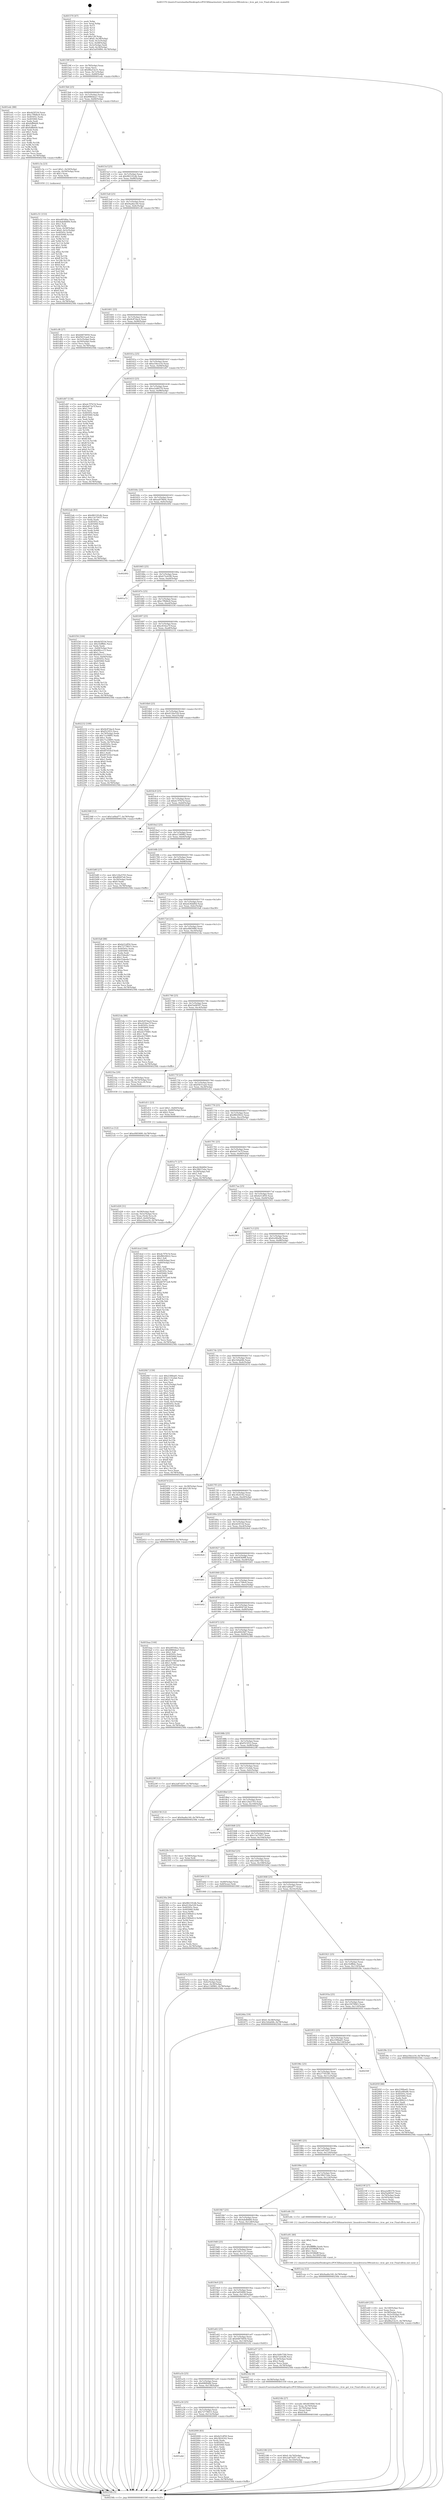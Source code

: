 digraph "0x401570" {
  label = "0x401570 (/mnt/c/Users/mathe/Desktop/tcc/POCII/binaries/extr_linuxdriverss390cioitcw.c_itcw_get_tcw_Final-ollvm.out::main(0))"
  labelloc = "t"
  node[shape=record]

  Entry [label="",width=0.3,height=0.3,shape=circle,fillcolor=black,style=filled]
  "0x40159f" [label="{
     0x40159f [23]\l
     | [instrs]\l
     &nbsp;&nbsp;0x40159f \<+3\>: mov -0x78(%rbp),%eax\l
     &nbsp;&nbsp;0x4015a2 \<+2\>: mov %eax,%ecx\l
     &nbsp;&nbsp;0x4015a4 \<+6\>: sub $0x86a53e31,%ecx\l
     &nbsp;&nbsp;0x4015aa \<+3\>: mov %eax,-0x7c(%rbp)\l
     &nbsp;&nbsp;0x4015ad \<+3\>: mov %ecx,-0x80(%rbp)\l
     &nbsp;&nbsp;0x4015b0 \<+6\>: je 0000000000401edc \<main+0x96c\>\l
  }"]
  "0x401edc" [label="{
     0x401edc [88]\l
     | [instrs]\l
     &nbsp;&nbsp;0x401edc \<+5\>: mov $0x4d3f33d,%eax\l
     &nbsp;&nbsp;0x401ee1 \<+5\>: mov $0xc7f9dbc6,%ecx\l
     &nbsp;&nbsp;0x401ee6 \<+7\>: mov 0x40505c,%edx\l
     &nbsp;&nbsp;0x401eed \<+7\>: mov 0x405060,%esi\l
     &nbsp;&nbsp;0x401ef4 \<+2\>: mov %edx,%edi\l
     &nbsp;&nbsp;0x401ef6 \<+6\>: sub $0xfeffb6d4,%edi\l
     &nbsp;&nbsp;0x401efc \<+3\>: sub $0x1,%edi\l
     &nbsp;&nbsp;0x401eff \<+6\>: add $0xfeffb6d4,%edi\l
     &nbsp;&nbsp;0x401f05 \<+3\>: imul %edi,%edx\l
     &nbsp;&nbsp;0x401f08 \<+3\>: and $0x1,%edx\l
     &nbsp;&nbsp;0x401f0b \<+3\>: cmp $0x0,%edx\l
     &nbsp;&nbsp;0x401f0e \<+4\>: sete %r8b\l
     &nbsp;&nbsp;0x401f12 \<+3\>: cmp $0xa,%esi\l
     &nbsp;&nbsp;0x401f15 \<+4\>: setl %r9b\l
     &nbsp;&nbsp;0x401f19 \<+3\>: mov %r8b,%r10b\l
     &nbsp;&nbsp;0x401f1c \<+3\>: and %r9b,%r10b\l
     &nbsp;&nbsp;0x401f1f \<+3\>: xor %r9b,%r8b\l
     &nbsp;&nbsp;0x401f22 \<+3\>: or %r8b,%r10b\l
     &nbsp;&nbsp;0x401f25 \<+4\>: test $0x1,%r10b\l
     &nbsp;&nbsp;0x401f29 \<+3\>: cmovne %ecx,%eax\l
     &nbsp;&nbsp;0x401f2c \<+3\>: mov %eax,-0x78(%rbp)\l
     &nbsp;&nbsp;0x401f2f \<+5\>: jmp 000000000040256b \<main+0xffb\>\l
  }"]
  "0x4015b6" [label="{
     0x4015b6 [25]\l
     | [instrs]\l
     &nbsp;&nbsp;0x4015b6 \<+5\>: jmp 00000000004015bb \<main+0x4b\>\l
     &nbsp;&nbsp;0x4015bb \<+3\>: mov -0x7c(%rbp),%eax\l
     &nbsp;&nbsp;0x4015be \<+5\>: sub $0x8960dea7,%eax\l
     &nbsp;&nbsp;0x4015c3 \<+6\>: mov %eax,-0x84(%rbp)\l
     &nbsp;&nbsp;0x4015c9 \<+6\>: je 0000000000401c3a \<main+0x6ca\>\l
  }"]
  Exit [label="",width=0.3,height=0.3,shape=circle,fillcolor=black,style=filled,peripheries=2]
  "0x401c3a" [label="{
     0x401c3a [23]\l
     | [instrs]\l
     &nbsp;&nbsp;0x401c3a \<+7\>: movl $0x1,-0x50(%rbp)\l
     &nbsp;&nbsp;0x401c41 \<+4\>: movslq -0x50(%rbp),%rax\l
     &nbsp;&nbsp;0x401c45 \<+4\>: shl $0x3,%rax\l
     &nbsp;&nbsp;0x401c49 \<+3\>: mov %rax,%rdi\l
     &nbsp;&nbsp;0x401c4c \<+5\>: call 0000000000401050 \<malloc@plt\>\l
     | [calls]\l
     &nbsp;&nbsp;0x401050 \{1\} (unknown)\l
  }"]
  "0x4015cf" [label="{
     0x4015cf [25]\l
     | [instrs]\l
     &nbsp;&nbsp;0x4015cf \<+5\>: jmp 00000000004015d4 \<main+0x64\>\l
     &nbsp;&nbsp;0x4015d4 \<+3\>: mov -0x7c(%rbp),%eax\l
     &nbsp;&nbsp;0x4015d7 \<+5\>: sub $0x982191db,%eax\l
     &nbsp;&nbsp;0x4015dc \<+6\>: mov %eax,-0x88(%rbp)\l
     &nbsp;&nbsp;0x4015e2 \<+6\>: je 0000000000402547 \<main+0xfd7\>\l
  }"]
  "0x40230a" [label="{
     0x40230a [94]\l
     | [instrs]\l
     &nbsp;&nbsp;0x40230a \<+5\>: mov $0x982191db,%ecx\l
     &nbsp;&nbsp;0x40230f \<+5\>: mov $0xd120a529,%edx\l
     &nbsp;&nbsp;0x402314 \<+7\>: mov 0x40505c,%esi\l
     &nbsp;&nbsp;0x40231b \<+8\>: mov 0x405060,%r8d\l
     &nbsp;&nbsp;0x402323 \<+3\>: mov %esi,%r9d\l
     &nbsp;&nbsp;0x402326 \<+7\>: add $0x5589e612,%r9d\l
     &nbsp;&nbsp;0x40232d \<+4\>: sub $0x1,%r9d\l
     &nbsp;&nbsp;0x402331 \<+7\>: sub $0x5589e612,%r9d\l
     &nbsp;&nbsp;0x402338 \<+4\>: imul %r9d,%esi\l
     &nbsp;&nbsp;0x40233c \<+3\>: and $0x1,%esi\l
     &nbsp;&nbsp;0x40233f \<+3\>: cmp $0x0,%esi\l
     &nbsp;&nbsp;0x402342 \<+4\>: sete %r10b\l
     &nbsp;&nbsp;0x402346 \<+4\>: cmp $0xa,%r8d\l
     &nbsp;&nbsp;0x40234a \<+4\>: setl %r11b\l
     &nbsp;&nbsp;0x40234e \<+3\>: mov %r10b,%bl\l
     &nbsp;&nbsp;0x402351 \<+3\>: and %r11b,%bl\l
     &nbsp;&nbsp;0x402354 \<+3\>: xor %r11b,%r10b\l
     &nbsp;&nbsp;0x402357 \<+3\>: or %r10b,%bl\l
     &nbsp;&nbsp;0x40235a \<+3\>: test $0x1,%bl\l
     &nbsp;&nbsp;0x40235d \<+3\>: cmovne %edx,%ecx\l
     &nbsp;&nbsp;0x402360 \<+3\>: mov %ecx,-0x78(%rbp)\l
     &nbsp;&nbsp;0x402363 \<+5\>: jmp 000000000040256b \<main+0xffb\>\l
  }"]
  "0x402547" [label="{
     0x402547\l
  }", style=dashed]
  "0x4015e8" [label="{
     0x4015e8 [25]\l
     | [instrs]\l
     &nbsp;&nbsp;0x4015e8 \<+5\>: jmp 00000000004015ed \<main+0x7d\>\l
     &nbsp;&nbsp;0x4015ed \<+3\>: mov -0x7c(%rbp),%eax\l
     &nbsp;&nbsp;0x4015f0 \<+5\>: sub $0x9aa8a140,%eax\l
     &nbsp;&nbsp;0x4015f5 \<+6\>: mov %eax,-0x8c(%rbp)\l
     &nbsp;&nbsp;0x4015fb \<+6\>: je 0000000000401cf6 \<main+0x786\>\l
  }"]
  "0x4021ce" [label="{
     0x4021ce [12]\l
     | [instrs]\l
     &nbsp;&nbsp;0x4021ce \<+7\>: movl $0xef483680,-0x78(%rbp)\l
     &nbsp;&nbsp;0x4021d5 \<+5\>: jmp 000000000040256b \<main+0xffb\>\l
  }"]
  "0x401cf6" [label="{
     0x401cf6 [27]\l
     | [instrs]\l
     &nbsp;&nbsp;0x401cf6 \<+5\>: mov $0x64874950,%eax\l
     &nbsp;&nbsp;0x401cfb \<+5\>: mov $0xf5631aa4,%ecx\l
     &nbsp;&nbsp;0x401d00 \<+3\>: mov -0x5c(%rbp),%edx\l
     &nbsp;&nbsp;0x401d03 \<+3\>: cmp -0x50(%rbp),%edx\l
     &nbsp;&nbsp;0x401d06 \<+3\>: cmovl %ecx,%eax\l
     &nbsp;&nbsp;0x401d09 \<+3\>: mov %eax,-0x78(%rbp)\l
     &nbsp;&nbsp;0x401d0c \<+5\>: jmp 000000000040256b \<main+0xffb\>\l
  }"]
  "0x401601" [label="{
     0x401601 [25]\l
     | [instrs]\l
     &nbsp;&nbsp;0x401601 \<+5\>: jmp 0000000000401606 \<main+0x96\>\l
     &nbsp;&nbsp;0x401606 \<+3\>: mov -0x7c(%rbp),%eax\l
     &nbsp;&nbsp;0x401609 \<+5\>: sub $0x9c87dac4,%eax\l
     &nbsp;&nbsp;0x40160e \<+6\>: mov %eax,-0x90(%rbp)\l
     &nbsp;&nbsp;0x401614 \<+6\>: je 000000000040252e \<main+0xfbe\>\l
  }"]
  "0x402186" [label="{
     0x402186 [25]\l
     | [instrs]\l
     &nbsp;&nbsp;0x402186 \<+7\>: movl $0x0,-0x74(%rbp)\l
     &nbsp;&nbsp;0x40218d \<+7\>: movl $0x2a87d2f7,-0x78(%rbp)\l
     &nbsp;&nbsp;0x402194 \<+6\>: mov %eax,-0x144(%rbp)\l
     &nbsp;&nbsp;0x40219a \<+5\>: jmp 000000000040256b \<main+0xffb\>\l
  }"]
  "0x40252e" [label="{
     0x40252e\l
  }", style=dashed]
  "0x40161a" [label="{
     0x40161a [25]\l
     | [instrs]\l
     &nbsp;&nbsp;0x40161a \<+5\>: jmp 000000000040161f \<main+0xaf\>\l
     &nbsp;&nbsp;0x40161f \<+3\>: mov -0x7c(%rbp),%eax\l
     &nbsp;&nbsp;0x401622 \<+5\>: sub $0xa18ece16,%eax\l
     &nbsp;&nbsp;0x401627 \<+6\>: mov %eax,-0x94(%rbp)\l
     &nbsp;&nbsp;0x40162d \<+6\>: je 0000000000401d47 \<main+0x7d7\>\l
  }"]
  "0x40216b" [label="{
     0x40216b [27]\l
     | [instrs]\l
     &nbsp;&nbsp;0x40216b \<+10\>: movabs $0x4030b6,%rdi\l
     &nbsp;&nbsp;0x402175 \<+4\>: mov %rax,-0x70(%rbp)\l
     &nbsp;&nbsp;0x402179 \<+4\>: mov -0x70(%rbp),%rax\l
     &nbsp;&nbsp;0x40217d \<+2\>: mov (%rax),%esi\l
     &nbsp;&nbsp;0x40217f \<+2\>: mov $0x0,%al\l
     &nbsp;&nbsp;0x402181 \<+5\>: call 0000000000401040 \<printf@plt\>\l
     | [calls]\l
     &nbsp;&nbsp;0x401040 \{1\} (unknown)\l
  }"]
  "0x401d47" [label="{
     0x401d47 [134]\l
     | [instrs]\l
     &nbsp;&nbsp;0x401d47 \<+5\>: mov $0xdc7f7b7d,%eax\l
     &nbsp;&nbsp;0x401d4c \<+5\>: mov $0xfa473e7f,%ecx\l
     &nbsp;&nbsp;0x401d51 \<+2\>: mov $0x1,%dl\l
     &nbsp;&nbsp;0x401d53 \<+2\>: xor %esi,%esi\l
     &nbsp;&nbsp;0x401d55 \<+7\>: mov 0x40505c,%edi\l
     &nbsp;&nbsp;0x401d5c \<+8\>: mov 0x405060,%r8d\l
     &nbsp;&nbsp;0x401d64 \<+3\>: sub $0x1,%esi\l
     &nbsp;&nbsp;0x401d67 \<+3\>: mov %edi,%r9d\l
     &nbsp;&nbsp;0x401d6a \<+3\>: add %esi,%r9d\l
     &nbsp;&nbsp;0x401d6d \<+4\>: imul %r9d,%edi\l
     &nbsp;&nbsp;0x401d71 \<+3\>: and $0x1,%edi\l
     &nbsp;&nbsp;0x401d74 \<+3\>: cmp $0x0,%edi\l
     &nbsp;&nbsp;0x401d77 \<+4\>: sete %r10b\l
     &nbsp;&nbsp;0x401d7b \<+4\>: cmp $0xa,%r8d\l
     &nbsp;&nbsp;0x401d7f \<+4\>: setl %r11b\l
     &nbsp;&nbsp;0x401d83 \<+3\>: mov %r10b,%bl\l
     &nbsp;&nbsp;0x401d86 \<+3\>: xor $0xff,%bl\l
     &nbsp;&nbsp;0x401d89 \<+3\>: mov %r11b,%r14b\l
     &nbsp;&nbsp;0x401d8c \<+4\>: xor $0xff,%r14b\l
     &nbsp;&nbsp;0x401d90 \<+3\>: xor $0x0,%dl\l
     &nbsp;&nbsp;0x401d93 \<+3\>: mov %bl,%r15b\l
     &nbsp;&nbsp;0x401d96 \<+4\>: and $0x0,%r15b\l
     &nbsp;&nbsp;0x401d9a \<+3\>: and %dl,%r10b\l
     &nbsp;&nbsp;0x401d9d \<+3\>: mov %r14b,%r12b\l
     &nbsp;&nbsp;0x401da0 \<+4\>: and $0x0,%r12b\l
     &nbsp;&nbsp;0x401da4 \<+3\>: and %dl,%r11b\l
     &nbsp;&nbsp;0x401da7 \<+3\>: or %r10b,%r15b\l
     &nbsp;&nbsp;0x401daa \<+3\>: or %r11b,%r12b\l
     &nbsp;&nbsp;0x401dad \<+3\>: xor %r12b,%r15b\l
     &nbsp;&nbsp;0x401db0 \<+3\>: or %r14b,%bl\l
     &nbsp;&nbsp;0x401db3 \<+3\>: xor $0xff,%bl\l
     &nbsp;&nbsp;0x401db6 \<+3\>: or $0x0,%dl\l
     &nbsp;&nbsp;0x401db9 \<+2\>: and %dl,%bl\l
     &nbsp;&nbsp;0x401dbb \<+3\>: or %bl,%r15b\l
     &nbsp;&nbsp;0x401dbe \<+4\>: test $0x1,%r15b\l
     &nbsp;&nbsp;0x401dc2 \<+3\>: cmovne %ecx,%eax\l
     &nbsp;&nbsp;0x401dc5 \<+3\>: mov %eax,-0x78(%rbp)\l
     &nbsp;&nbsp;0x401dc8 \<+5\>: jmp 000000000040256b \<main+0xffb\>\l
  }"]
  "0x401633" [label="{
     0x401633 [25]\l
     | [instrs]\l
     &nbsp;&nbsp;0x401633 \<+5\>: jmp 0000000000401638 \<main+0xc8\>\l
     &nbsp;&nbsp;0x401638 \<+3\>: mov -0x7c(%rbp),%eax\l
     &nbsp;&nbsp;0x40163b \<+5\>: sub $0xa2a98379,%eax\l
     &nbsp;&nbsp;0x401640 \<+6\>: mov %eax,-0x98(%rbp)\l
     &nbsp;&nbsp;0x401646 \<+6\>: je 00000000004022ab \<main+0xd3b\>\l
  }"]
  "0x401a4d" [label="{
     0x401a4d\l
  }", style=dashed]
  "0x4022ab" [label="{
     0x4022ab [83]\l
     | [instrs]\l
     &nbsp;&nbsp;0x4022ab \<+5\>: mov $0x982191db,%eax\l
     &nbsp;&nbsp;0x4022b0 \<+5\>: mov $0x13a75037,%ecx\l
     &nbsp;&nbsp;0x4022b5 \<+2\>: xor %edx,%edx\l
     &nbsp;&nbsp;0x4022b7 \<+7\>: mov 0x40505c,%esi\l
     &nbsp;&nbsp;0x4022be \<+7\>: mov 0x405060,%edi\l
     &nbsp;&nbsp;0x4022c5 \<+3\>: sub $0x1,%edx\l
     &nbsp;&nbsp;0x4022c8 \<+3\>: mov %esi,%r8d\l
     &nbsp;&nbsp;0x4022cb \<+3\>: add %edx,%r8d\l
     &nbsp;&nbsp;0x4022ce \<+4\>: imul %r8d,%esi\l
     &nbsp;&nbsp;0x4022d2 \<+3\>: and $0x1,%esi\l
     &nbsp;&nbsp;0x4022d5 \<+3\>: cmp $0x0,%esi\l
     &nbsp;&nbsp;0x4022d8 \<+4\>: sete %r9b\l
     &nbsp;&nbsp;0x4022dc \<+3\>: cmp $0xa,%edi\l
     &nbsp;&nbsp;0x4022df \<+4\>: setl %r10b\l
     &nbsp;&nbsp;0x4022e3 \<+3\>: mov %r9b,%r11b\l
     &nbsp;&nbsp;0x4022e6 \<+3\>: and %r10b,%r11b\l
     &nbsp;&nbsp;0x4022e9 \<+3\>: xor %r10b,%r9b\l
     &nbsp;&nbsp;0x4022ec \<+3\>: or %r9b,%r11b\l
     &nbsp;&nbsp;0x4022ef \<+4\>: test $0x1,%r11b\l
     &nbsp;&nbsp;0x4022f3 \<+3\>: cmovne %ecx,%eax\l
     &nbsp;&nbsp;0x4022f6 \<+3\>: mov %eax,-0x78(%rbp)\l
     &nbsp;&nbsp;0x4022f9 \<+5\>: jmp 000000000040256b \<main+0xffb\>\l
  }"]
  "0x40164c" [label="{
     0x40164c [25]\l
     | [instrs]\l
     &nbsp;&nbsp;0x40164c \<+5\>: jmp 0000000000401651 \<main+0xe1\>\l
     &nbsp;&nbsp;0x401651 \<+3\>: mov -0x7c(%rbp),%eax\l
     &nbsp;&nbsp;0x401654 \<+5\>: sub $0xaa978b4c,%eax\l
     &nbsp;&nbsp;0x401659 \<+6\>: mov %eax,-0x9c(%rbp)\l
     &nbsp;&nbsp;0x40165f \<+6\>: je 0000000000402492 \<main+0xf22\>\l
  }"]
  "0x402000" [label="{
     0x402000 [83]\l
     | [instrs]\l
     &nbsp;&nbsp;0x402000 \<+5\>: mov $0xfa51df50,%eax\l
     &nbsp;&nbsp;0x402005 \<+5\>: mov $0x3824162,%ecx\l
     &nbsp;&nbsp;0x40200a \<+2\>: xor %edx,%edx\l
     &nbsp;&nbsp;0x40200c \<+7\>: mov 0x40505c,%esi\l
     &nbsp;&nbsp;0x402013 \<+7\>: mov 0x405060,%edi\l
     &nbsp;&nbsp;0x40201a \<+3\>: sub $0x1,%edx\l
     &nbsp;&nbsp;0x40201d \<+3\>: mov %esi,%r8d\l
     &nbsp;&nbsp;0x402020 \<+3\>: add %edx,%r8d\l
     &nbsp;&nbsp;0x402023 \<+4\>: imul %r8d,%esi\l
     &nbsp;&nbsp;0x402027 \<+3\>: and $0x1,%esi\l
     &nbsp;&nbsp;0x40202a \<+3\>: cmp $0x0,%esi\l
     &nbsp;&nbsp;0x40202d \<+4\>: sete %r9b\l
     &nbsp;&nbsp;0x402031 \<+3\>: cmp $0xa,%edi\l
     &nbsp;&nbsp;0x402034 \<+4\>: setl %r10b\l
     &nbsp;&nbsp;0x402038 \<+3\>: mov %r9b,%r11b\l
     &nbsp;&nbsp;0x40203b \<+3\>: and %r10b,%r11b\l
     &nbsp;&nbsp;0x40203e \<+3\>: xor %r10b,%r9b\l
     &nbsp;&nbsp;0x402041 \<+3\>: or %r9b,%r11b\l
     &nbsp;&nbsp;0x402044 \<+4\>: test $0x1,%r11b\l
     &nbsp;&nbsp;0x402048 \<+3\>: cmovne %ecx,%eax\l
     &nbsp;&nbsp;0x40204b \<+3\>: mov %eax,-0x78(%rbp)\l
     &nbsp;&nbsp;0x40204e \<+5\>: jmp 000000000040256b \<main+0xffb\>\l
  }"]
  "0x402492" [label="{
     0x402492\l
  }", style=dashed]
  "0x401665" [label="{
     0x401665 [25]\l
     | [instrs]\l
     &nbsp;&nbsp;0x401665 \<+5\>: jmp 000000000040166a \<main+0xfa\>\l
     &nbsp;&nbsp;0x40166a \<+3\>: mov -0x7c(%rbp),%eax\l
     &nbsp;&nbsp;0x40166d \<+5\>: sub $0xb72e42f6,%eax\l
     &nbsp;&nbsp;0x401672 \<+6\>: mov %eax,-0xa0(%rbp)\l
     &nbsp;&nbsp;0x401678 \<+6\>: je 0000000000401a72 \<main+0x502\>\l
  }"]
  "0x401a34" [label="{
     0x401a34 [25]\l
     | [instrs]\l
     &nbsp;&nbsp;0x401a34 \<+5\>: jmp 0000000000401a39 \<main+0x4c9\>\l
     &nbsp;&nbsp;0x401a39 \<+3\>: mov -0x7c(%rbp),%eax\l
     &nbsp;&nbsp;0x401a3c \<+5\>: sub $0x72778015,%eax\l
     &nbsp;&nbsp;0x401a41 \<+6\>: mov %eax,-0x13c(%rbp)\l
     &nbsp;&nbsp;0x401a47 \<+6\>: je 0000000000402000 \<main+0xa90\>\l
  }"]
  "0x401a72" [label="{
     0x401a72\l
  }", style=dashed]
  "0x40167e" [label="{
     0x40167e [25]\l
     | [instrs]\l
     &nbsp;&nbsp;0x40167e \<+5\>: jmp 0000000000401683 \<main+0x113\>\l
     &nbsp;&nbsp;0x401683 \<+3\>: mov -0x7c(%rbp),%eax\l
     &nbsp;&nbsp;0x401686 \<+5\>: sub $0xc7f9dbc6,%eax\l
     &nbsp;&nbsp;0x40168b \<+6\>: mov %eax,-0xa4(%rbp)\l
     &nbsp;&nbsp;0x401691 \<+6\>: je 0000000000401f34 \<main+0x9c4\>\l
  }"]
  "0x40255f" [label="{
     0x40255f\l
  }", style=dashed]
  "0x401f34" [label="{
     0x401f34 [104]\l
     | [instrs]\l
     &nbsp;&nbsp;0x401f34 \<+5\>: mov $0x4d3f33d,%eax\l
     &nbsp;&nbsp;0x401f39 \<+5\>: mov $0x1feff8dc,%ecx\l
     &nbsp;&nbsp;0x401f3e \<+2\>: xor %edx,%edx\l
     &nbsp;&nbsp;0x401f40 \<+3\>: mov -0x64(%rbp),%esi\l
     &nbsp;&nbsp;0x401f43 \<+6\>: sub $0xf4fccc15,%esi\l
     &nbsp;&nbsp;0x401f49 \<+3\>: add $0x1,%esi\l
     &nbsp;&nbsp;0x401f4c \<+6\>: add $0xf4fccc15,%esi\l
     &nbsp;&nbsp;0x401f52 \<+3\>: mov %esi,-0x64(%rbp)\l
     &nbsp;&nbsp;0x401f55 \<+7\>: mov 0x40505c,%esi\l
     &nbsp;&nbsp;0x401f5c \<+7\>: mov 0x405060,%edi\l
     &nbsp;&nbsp;0x401f63 \<+3\>: sub $0x1,%edx\l
     &nbsp;&nbsp;0x401f66 \<+3\>: mov %esi,%r8d\l
     &nbsp;&nbsp;0x401f69 \<+3\>: add %edx,%r8d\l
     &nbsp;&nbsp;0x401f6c \<+4\>: imul %r8d,%esi\l
     &nbsp;&nbsp;0x401f70 \<+3\>: and $0x1,%esi\l
     &nbsp;&nbsp;0x401f73 \<+3\>: cmp $0x0,%esi\l
     &nbsp;&nbsp;0x401f76 \<+4\>: sete %r9b\l
     &nbsp;&nbsp;0x401f7a \<+3\>: cmp $0xa,%edi\l
     &nbsp;&nbsp;0x401f7d \<+4\>: setl %r10b\l
     &nbsp;&nbsp;0x401f81 \<+3\>: mov %r9b,%r11b\l
     &nbsp;&nbsp;0x401f84 \<+3\>: and %r10b,%r11b\l
     &nbsp;&nbsp;0x401f87 \<+3\>: xor %r10b,%r9b\l
     &nbsp;&nbsp;0x401f8a \<+3\>: or %r9b,%r11b\l
     &nbsp;&nbsp;0x401f8d \<+4\>: test $0x1,%r11b\l
     &nbsp;&nbsp;0x401f91 \<+3\>: cmovne %ecx,%eax\l
     &nbsp;&nbsp;0x401f94 \<+3\>: mov %eax,-0x78(%rbp)\l
     &nbsp;&nbsp;0x401f97 \<+5\>: jmp 000000000040256b \<main+0xffb\>\l
  }"]
  "0x401697" [label="{
     0x401697 [25]\l
     | [instrs]\l
     &nbsp;&nbsp;0x401697 \<+5\>: jmp 000000000040169c \<main+0x12c\>\l
     &nbsp;&nbsp;0x40169c \<+3\>: mov -0x7c(%rbp),%eax\l
     &nbsp;&nbsp;0x40169f \<+5\>: sub $0xc816ee7f,%eax\l
     &nbsp;&nbsp;0x4016a4 \<+6\>: mov %eax,-0xa8(%rbp)\l
     &nbsp;&nbsp;0x4016aa \<+6\>: je 0000000000402232 \<main+0xcc2\>\l
  }"]
  "0x401a1b" [label="{
     0x401a1b [25]\l
     | [instrs]\l
     &nbsp;&nbsp;0x401a1b \<+5\>: jmp 0000000000401a20 \<main+0x4b0\>\l
     &nbsp;&nbsp;0x401a20 \<+3\>: mov -0x7c(%rbp),%eax\l
     &nbsp;&nbsp;0x401a23 \<+5\>: sub $0x696f0dfd,%eax\l
     &nbsp;&nbsp;0x401a28 \<+6\>: mov %eax,-0x138(%rbp)\l
     &nbsp;&nbsp;0x401a2e \<+6\>: je 000000000040255f \<main+0xfef\>\l
  }"]
  "0x402232" [label="{
     0x402232 [109]\l
     | [instrs]\l
     &nbsp;&nbsp;0x402232 \<+5\>: mov $0x9c87dac4,%eax\l
     &nbsp;&nbsp;0x402237 \<+5\>: mov $0xf523f33,%ecx\l
     &nbsp;&nbsp;0x40223c \<+3\>: mov -0x74(%rbp),%edx\l
     &nbsp;&nbsp;0x40223f \<+6\>: sub $0x71a58f95,%edx\l
     &nbsp;&nbsp;0x402245 \<+3\>: add $0x1,%edx\l
     &nbsp;&nbsp;0x402248 \<+6\>: add $0x71a58f95,%edx\l
     &nbsp;&nbsp;0x40224e \<+3\>: mov %edx,-0x74(%rbp)\l
     &nbsp;&nbsp;0x402251 \<+7\>: mov 0x40505c,%edx\l
     &nbsp;&nbsp;0x402258 \<+7\>: mov 0x405060,%esi\l
     &nbsp;&nbsp;0x40225f \<+2\>: mov %edx,%edi\l
     &nbsp;&nbsp;0x402261 \<+6\>: add $0x6f7d16cf,%edi\l
     &nbsp;&nbsp;0x402267 \<+3\>: sub $0x1,%edi\l
     &nbsp;&nbsp;0x40226a \<+6\>: sub $0x6f7d16cf,%edi\l
     &nbsp;&nbsp;0x402270 \<+3\>: imul %edi,%edx\l
     &nbsp;&nbsp;0x402273 \<+3\>: and $0x1,%edx\l
     &nbsp;&nbsp;0x402276 \<+3\>: cmp $0x0,%edx\l
     &nbsp;&nbsp;0x402279 \<+4\>: sete %r8b\l
     &nbsp;&nbsp;0x40227d \<+3\>: cmp $0xa,%esi\l
     &nbsp;&nbsp;0x402280 \<+4\>: setl %r9b\l
     &nbsp;&nbsp;0x402284 \<+3\>: mov %r8b,%r10b\l
     &nbsp;&nbsp;0x402287 \<+3\>: and %r9b,%r10b\l
     &nbsp;&nbsp;0x40228a \<+3\>: xor %r9b,%r8b\l
     &nbsp;&nbsp;0x40228d \<+3\>: or %r8b,%r10b\l
     &nbsp;&nbsp;0x402290 \<+4\>: test $0x1,%r10b\l
     &nbsp;&nbsp;0x402294 \<+3\>: cmovne %ecx,%eax\l
     &nbsp;&nbsp;0x402297 \<+3\>: mov %eax,-0x78(%rbp)\l
     &nbsp;&nbsp;0x40229a \<+5\>: jmp 000000000040256b \<main+0xffb\>\l
  }"]
  "0x4016b0" [label="{
     0x4016b0 [25]\l
     | [instrs]\l
     &nbsp;&nbsp;0x4016b0 \<+5\>: jmp 00000000004016b5 \<main+0x145\>\l
     &nbsp;&nbsp;0x4016b5 \<+3\>: mov -0x7c(%rbp),%eax\l
     &nbsp;&nbsp;0x4016b8 \<+5\>: sub $0xd120a529,%eax\l
     &nbsp;&nbsp;0x4016bd \<+6\>: mov %eax,-0xac(%rbp)\l
     &nbsp;&nbsp;0x4016c3 \<+6\>: je 0000000000402368 \<main+0xdf8\>\l
  }"]
  "0x402162" [label="{
     0x402162 [9]\l
     | [instrs]\l
     &nbsp;&nbsp;0x402162 \<+4\>: mov -0x58(%rbp),%rdi\l
     &nbsp;&nbsp;0x402166 \<+5\>: call 0000000000401550 \<itcw_get_tcw\>\l
     | [calls]\l
     &nbsp;&nbsp;0x401550 \{1\} (/mnt/c/Users/mathe/Desktop/tcc/POCII/binaries/extr_linuxdriverss390cioitcw.c_itcw_get_tcw_Final-ollvm.out::itcw_get_tcw)\l
  }"]
  "0x402368" [label="{
     0x402368 [12]\l
     | [instrs]\l
     &nbsp;&nbsp;0x402368 \<+7\>: movl $0x1a0baf77,-0x78(%rbp)\l
     &nbsp;&nbsp;0x40236f \<+5\>: jmp 000000000040256b \<main+0xffb\>\l
  }"]
  "0x4016c9" [label="{
     0x4016c9 [25]\l
     | [instrs]\l
     &nbsp;&nbsp;0x4016c9 \<+5\>: jmp 00000000004016ce \<main+0x15e\>\l
     &nbsp;&nbsp;0x4016ce \<+3\>: mov -0x7c(%rbp),%eax\l
     &nbsp;&nbsp;0x4016d1 \<+5\>: sub $0xdc7f7b7d,%eax\l
     &nbsp;&nbsp;0x4016d6 \<+6\>: mov %eax,-0xb0(%rbp)\l
     &nbsp;&nbsp;0x4016dc \<+6\>: je 00000000004024d8 \<main+0xf68\>\l
  }"]
  "0x401eb9" [label="{
     0x401eb9 [35]\l
     | [instrs]\l
     &nbsp;&nbsp;0x401eb9 \<+6\>: mov -0x140(%rbp),%ecx\l
     &nbsp;&nbsp;0x401ebf \<+3\>: imul %eax,%ecx\l
     &nbsp;&nbsp;0x401ec2 \<+4\>: mov -0x58(%rbp),%rsi\l
     &nbsp;&nbsp;0x401ec6 \<+4\>: movslq -0x5c(%rbp),%rdi\l
     &nbsp;&nbsp;0x401eca \<+4\>: mov (%rsi,%rdi,8),%rsi\l
     &nbsp;&nbsp;0x401ece \<+2\>: mov %ecx,(%rsi)\l
     &nbsp;&nbsp;0x401ed0 \<+7\>: movl $0x86a53e31,-0x78(%rbp)\l
     &nbsp;&nbsp;0x401ed7 \<+5\>: jmp 000000000040256b \<main+0xffb\>\l
  }"]
  "0x4024d8" [label="{
     0x4024d8\l
  }", style=dashed]
  "0x4016e2" [label="{
     0x4016e2 [25]\l
     | [instrs]\l
     &nbsp;&nbsp;0x4016e2 \<+5\>: jmp 00000000004016e7 \<main+0x177\>\l
     &nbsp;&nbsp;0x4016e7 \<+3\>: mov -0x7c(%rbp),%eax\l
     &nbsp;&nbsp;0x4016ea \<+5\>: sub $0xe134f982,%eax\l
     &nbsp;&nbsp;0x4016ef \<+6\>: mov %eax,-0xb4(%rbp)\l
     &nbsp;&nbsp;0x4016f5 \<+6\>: je 0000000000401b8f \<main+0x61f\>\l
  }"]
  "0x401e91" [label="{
     0x401e91 [40]\l
     | [instrs]\l
     &nbsp;&nbsp;0x401e91 \<+5\>: mov $0x2,%ecx\l
     &nbsp;&nbsp;0x401e96 \<+1\>: cltd\l
     &nbsp;&nbsp;0x401e97 \<+2\>: idiv %ecx\l
     &nbsp;&nbsp;0x401e99 \<+6\>: imul $0xfffffffe,%edx,%ecx\l
     &nbsp;&nbsp;0x401e9f \<+6\>: add $0x16598dff,%ecx\l
     &nbsp;&nbsp;0x401ea5 \<+3\>: add $0x1,%ecx\l
     &nbsp;&nbsp;0x401ea8 \<+6\>: sub $0x16598dff,%ecx\l
     &nbsp;&nbsp;0x401eae \<+6\>: mov %ecx,-0x140(%rbp)\l
     &nbsp;&nbsp;0x401eb4 \<+5\>: call 0000000000401160 \<next_i\>\l
     | [calls]\l
     &nbsp;&nbsp;0x401160 \{1\} (/mnt/c/Users/mathe/Desktop/tcc/POCII/binaries/extr_linuxdriverss390cioitcw.c_itcw_get_tcw_Final-ollvm.out::next_i)\l
  }"]
  "0x401b8f" [label="{
     0x401b8f [27]\l
     | [instrs]\l
     &nbsp;&nbsp;0x401b8f \<+5\>: mov $0x124a5703,%eax\l
     &nbsp;&nbsp;0x401b94 \<+5\>: mov $0xd0047e6,%ecx\l
     &nbsp;&nbsp;0x401b99 \<+3\>: mov -0x30(%rbp),%edx\l
     &nbsp;&nbsp;0x401b9c \<+3\>: cmp $0x0,%edx\l
     &nbsp;&nbsp;0x401b9f \<+3\>: cmove %ecx,%eax\l
     &nbsp;&nbsp;0x401ba2 \<+3\>: mov %eax,-0x78(%rbp)\l
     &nbsp;&nbsp;0x401ba5 \<+5\>: jmp 000000000040256b \<main+0xffb\>\l
  }"]
  "0x4016fb" [label="{
     0x4016fb [25]\l
     | [instrs]\l
     &nbsp;&nbsp;0x4016fb \<+5\>: jmp 0000000000401700 \<main+0x190\>\l
     &nbsp;&nbsp;0x401700 \<+3\>: mov -0x7c(%rbp),%eax\l
     &nbsp;&nbsp;0x401703 \<+5\>: sub $0xe6f16fac,%eax\l
     &nbsp;&nbsp;0x401708 \<+6\>: mov %eax,-0xb8(%rbp)\l
     &nbsp;&nbsp;0x40170e \<+6\>: je 00000000004024aa \<main+0xf3a\>\l
  }"]
  "0x401d28" [label="{
     0x401d28 [31]\l
     | [instrs]\l
     &nbsp;&nbsp;0x401d28 \<+4\>: mov -0x58(%rbp),%rdi\l
     &nbsp;&nbsp;0x401d2c \<+4\>: movslq -0x5c(%rbp),%rcx\l
     &nbsp;&nbsp;0x401d30 \<+4\>: mov %rax,(%rdi,%rcx,8)\l
     &nbsp;&nbsp;0x401d34 \<+7\>: movl $0x0,-0x64(%rbp)\l
     &nbsp;&nbsp;0x401d3b \<+7\>: movl $0xa18ece16,-0x78(%rbp)\l
     &nbsp;&nbsp;0x401d42 \<+5\>: jmp 000000000040256b \<main+0xffb\>\l
  }"]
  "0x4024aa" [label="{
     0x4024aa\l
  }", style=dashed]
  "0x401714" [label="{
     0x401714 [25]\l
     | [instrs]\l
     &nbsp;&nbsp;0x401714 \<+5\>: jmp 0000000000401719 \<main+0x1a9\>\l
     &nbsp;&nbsp;0x401719 \<+3\>: mov -0x7c(%rbp),%eax\l
     &nbsp;&nbsp;0x40171c \<+5\>: sub $0xeb36dd0d,%eax\l
     &nbsp;&nbsp;0x401721 \<+6\>: mov %eax,-0xbc(%rbp)\l
     &nbsp;&nbsp;0x401727 \<+6\>: je 0000000000401fa8 \<main+0xa38\>\l
  }"]
  "0x401c51" [label="{
     0x401c51 [153]\l
     | [instrs]\l
     &nbsp;&nbsp;0x401c51 \<+5\>: mov $0xe6f16fac,%ecx\l
     &nbsp;&nbsp;0x401c56 \<+5\>: mov $0x4abdb684,%edx\l
     &nbsp;&nbsp;0x401c5b \<+3\>: mov $0x1,%sil\l
     &nbsp;&nbsp;0x401c5e \<+3\>: xor %r8d,%r8d\l
     &nbsp;&nbsp;0x401c61 \<+4\>: mov %rax,-0x58(%rbp)\l
     &nbsp;&nbsp;0x401c65 \<+7\>: movl $0x0,-0x5c(%rbp)\l
     &nbsp;&nbsp;0x401c6c \<+8\>: mov 0x40505c,%r9d\l
     &nbsp;&nbsp;0x401c74 \<+8\>: mov 0x405060,%r10d\l
     &nbsp;&nbsp;0x401c7c \<+4\>: sub $0x1,%r8d\l
     &nbsp;&nbsp;0x401c80 \<+3\>: mov %r9d,%r11d\l
     &nbsp;&nbsp;0x401c83 \<+3\>: add %r8d,%r11d\l
     &nbsp;&nbsp;0x401c86 \<+4\>: imul %r11d,%r9d\l
     &nbsp;&nbsp;0x401c8a \<+4\>: and $0x1,%r9d\l
     &nbsp;&nbsp;0x401c8e \<+4\>: cmp $0x0,%r9d\l
     &nbsp;&nbsp;0x401c92 \<+3\>: sete %bl\l
     &nbsp;&nbsp;0x401c95 \<+4\>: cmp $0xa,%r10d\l
     &nbsp;&nbsp;0x401c99 \<+4\>: setl %r14b\l
     &nbsp;&nbsp;0x401c9d \<+3\>: mov %bl,%r15b\l
     &nbsp;&nbsp;0x401ca0 \<+4\>: xor $0xff,%r15b\l
     &nbsp;&nbsp;0x401ca4 \<+3\>: mov %r14b,%r12b\l
     &nbsp;&nbsp;0x401ca7 \<+4\>: xor $0xff,%r12b\l
     &nbsp;&nbsp;0x401cab \<+4\>: xor $0x0,%sil\l
     &nbsp;&nbsp;0x401caf \<+3\>: mov %r15b,%r13b\l
     &nbsp;&nbsp;0x401cb2 \<+4\>: and $0x0,%r13b\l
     &nbsp;&nbsp;0x401cb6 \<+3\>: and %sil,%bl\l
     &nbsp;&nbsp;0x401cb9 \<+3\>: mov %r12b,%al\l
     &nbsp;&nbsp;0x401cbc \<+2\>: and $0x0,%al\l
     &nbsp;&nbsp;0x401cbe \<+3\>: and %sil,%r14b\l
     &nbsp;&nbsp;0x401cc1 \<+3\>: or %bl,%r13b\l
     &nbsp;&nbsp;0x401cc4 \<+3\>: or %r14b,%al\l
     &nbsp;&nbsp;0x401cc7 \<+3\>: xor %al,%r13b\l
     &nbsp;&nbsp;0x401cca \<+3\>: or %r12b,%r15b\l
     &nbsp;&nbsp;0x401ccd \<+4\>: xor $0xff,%r15b\l
     &nbsp;&nbsp;0x401cd1 \<+4\>: or $0x0,%sil\l
     &nbsp;&nbsp;0x401cd5 \<+3\>: and %sil,%r15b\l
     &nbsp;&nbsp;0x401cd8 \<+3\>: or %r15b,%r13b\l
     &nbsp;&nbsp;0x401cdb \<+4\>: test $0x1,%r13b\l
     &nbsp;&nbsp;0x401cdf \<+3\>: cmovne %edx,%ecx\l
     &nbsp;&nbsp;0x401ce2 \<+3\>: mov %ecx,-0x78(%rbp)\l
     &nbsp;&nbsp;0x401ce5 \<+5\>: jmp 000000000040256b \<main+0xffb\>\l
  }"]
  "0x401fa8" [label="{
     0x401fa8 [88]\l
     | [instrs]\l
     &nbsp;&nbsp;0x401fa8 \<+5\>: mov $0xfa51df50,%eax\l
     &nbsp;&nbsp;0x401fad \<+5\>: mov $0x72778015,%ecx\l
     &nbsp;&nbsp;0x401fb2 \<+7\>: mov 0x40505c,%edx\l
     &nbsp;&nbsp;0x401fb9 \<+7\>: mov 0x405060,%esi\l
     &nbsp;&nbsp;0x401fc0 \<+2\>: mov %edx,%edi\l
     &nbsp;&nbsp;0x401fc2 \<+6\>: sub $0x55dee6c7,%edi\l
     &nbsp;&nbsp;0x401fc8 \<+3\>: sub $0x1,%edi\l
     &nbsp;&nbsp;0x401fcb \<+6\>: add $0x55dee6c7,%edi\l
     &nbsp;&nbsp;0x401fd1 \<+3\>: imul %edi,%edx\l
     &nbsp;&nbsp;0x401fd4 \<+3\>: and $0x1,%edx\l
     &nbsp;&nbsp;0x401fd7 \<+3\>: cmp $0x0,%edx\l
     &nbsp;&nbsp;0x401fda \<+4\>: sete %r8b\l
     &nbsp;&nbsp;0x401fde \<+3\>: cmp $0xa,%esi\l
     &nbsp;&nbsp;0x401fe1 \<+4\>: setl %r9b\l
     &nbsp;&nbsp;0x401fe5 \<+3\>: mov %r8b,%r10b\l
     &nbsp;&nbsp;0x401fe8 \<+3\>: and %r9b,%r10b\l
     &nbsp;&nbsp;0x401feb \<+3\>: xor %r9b,%r8b\l
     &nbsp;&nbsp;0x401fee \<+3\>: or %r8b,%r10b\l
     &nbsp;&nbsp;0x401ff1 \<+4\>: test $0x1,%r10b\l
     &nbsp;&nbsp;0x401ff5 \<+3\>: cmovne %ecx,%eax\l
     &nbsp;&nbsp;0x401ff8 \<+3\>: mov %eax,-0x78(%rbp)\l
     &nbsp;&nbsp;0x401ffb \<+5\>: jmp 000000000040256b \<main+0xffb\>\l
  }"]
  "0x40172d" [label="{
     0x40172d [25]\l
     | [instrs]\l
     &nbsp;&nbsp;0x40172d \<+5\>: jmp 0000000000401732 \<main+0x1c2\>\l
     &nbsp;&nbsp;0x401732 \<+3\>: mov -0x7c(%rbp),%eax\l
     &nbsp;&nbsp;0x401735 \<+5\>: sub $0xef483680,%eax\l
     &nbsp;&nbsp;0x40173a \<+6\>: mov %eax,-0xc0(%rbp)\l
     &nbsp;&nbsp;0x401740 \<+6\>: je 00000000004021da \<main+0xc6a\>\l
  }"]
  "0x401b7a" [label="{
     0x401b7a [21]\l
     | [instrs]\l
     &nbsp;&nbsp;0x401b7a \<+3\>: mov %eax,-0x4c(%rbp)\l
     &nbsp;&nbsp;0x401b7d \<+3\>: mov -0x4c(%rbp),%eax\l
     &nbsp;&nbsp;0x401b80 \<+3\>: mov %eax,-0x30(%rbp)\l
     &nbsp;&nbsp;0x401b83 \<+7\>: movl $0xe134f982,-0x78(%rbp)\l
     &nbsp;&nbsp;0x401b8a \<+5\>: jmp 000000000040256b \<main+0xffb\>\l
  }"]
  "0x4021da" [label="{
     0x4021da [88]\l
     | [instrs]\l
     &nbsp;&nbsp;0x4021da \<+5\>: mov $0x9c87dac4,%eax\l
     &nbsp;&nbsp;0x4021df \<+5\>: mov $0xc816ee7f,%ecx\l
     &nbsp;&nbsp;0x4021e4 \<+7\>: mov 0x40505c,%edx\l
     &nbsp;&nbsp;0x4021eb \<+7\>: mov 0x405060,%esi\l
     &nbsp;&nbsp;0x4021f2 \<+2\>: mov %edx,%edi\l
     &nbsp;&nbsp;0x4021f4 \<+6\>: sub $0xeb379481,%edi\l
     &nbsp;&nbsp;0x4021fa \<+3\>: sub $0x1,%edi\l
     &nbsp;&nbsp;0x4021fd \<+6\>: add $0xeb379481,%edi\l
     &nbsp;&nbsp;0x402203 \<+3\>: imul %edi,%edx\l
     &nbsp;&nbsp;0x402206 \<+3\>: and $0x1,%edx\l
     &nbsp;&nbsp;0x402209 \<+3\>: cmp $0x0,%edx\l
     &nbsp;&nbsp;0x40220c \<+4\>: sete %r8b\l
     &nbsp;&nbsp;0x402210 \<+3\>: cmp $0xa,%esi\l
     &nbsp;&nbsp;0x402213 \<+4\>: setl %r9b\l
     &nbsp;&nbsp;0x402217 \<+3\>: mov %r8b,%r10b\l
     &nbsp;&nbsp;0x40221a \<+3\>: and %r9b,%r10b\l
     &nbsp;&nbsp;0x40221d \<+3\>: xor %r9b,%r8b\l
     &nbsp;&nbsp;0x402220 \<+3\>: or %r8b,%r10b\l
     &nbsp;&nbsp;0x402223 \<+4\>: test $0x1,%r10b\l
     &nbsp;&nbsp;0x402227 \<+3\>: cmovne %ecx,%eax\l
     &nbsp;&nbsp;0x40222a \<+3\>: mov %eax,-0x78(%rbp)\l
     &nbsp;&nbsp;0x40222d \<+5\>: jmp 000000000040256b \<main+0xffb\>\l
  }"]
  "0x401746" [label="{
     0x401746 [25]\l
     | [instrs]\l
     &nbsp;&nbsp;0x401746 \<+5\>: jmp 000000000040174b \<main+0x1db\>\l
     &nbsp;&nbsp;0x40174b \<+3\>: mov -0x7c(%rbp),%eax\l
     &nbsp;&nbsp;0x40174e \<+5\>: sub $0xf3a08597,%eax\l
     &nbsp;&nbsp;0x401753 \<+6\>: mov %eax,-0xc4(%rbp)\l
     &nbsp;&nbsp;0x401759 \<+6\>: je 00000000004021ba \<main+0xc4a\>\l
  }"]
  "0x401570" [label="{
     0x401570 [47]\l
     | [instrs]\l
     &nbsp;&nbsp;0x401570 \<+1\>: push %rbp\l
     &nbsp;&nbsp;0x401571 \<+3\>: mov %rsp,%rbp\l
     &nbsp;&nbsp;0x401574 \<+2\>: push %r15\l
     &nbsp;&nbsp;0x401576 \<+2\>: push %r14\l
     &nbsp;&nbsp;0x401578 \<+2\>: push %r13\l
     &nbsp;&nbsp;0x40157a \<+2\>: push %r12\l
     &nbsp;&nbsp;0x40157c \<+1\>: push %rbx\l
     &nbsp;&nbsp;0x40157d \<+7\>: sub $0x128,%rsp\l
     &nbsp;&nbsp;0x401584 \<+7\>: movl $0x0,-0x38(%rbp)\l
     &nbsp;&nbsp;0x40158b \<+3\>: mov %edi,-0x3c(%rbp)\l
     &nbsp;&nbsp;0x40158e \<+4\>: mov %rsi,-0x48(%rbp)\l
     &nbsp;&nbsp;0x401592 \<+3\>: mov -0x3c(%rbp),%edi\l
     &nbsp;&nbsp;0x401595 \<+3\>: mov %edi,-0x34(%rbp)\l
     &nbsp;&nbsp;0x401598 \<+7\>: movl $0x5a050f00,-0x78(%rbp)\l
  }"]
  "0x4021ba" [label="{
     0x4021ba [20]\l
     | [instrs]\l
     &nbsp;&nbsp;0x4021ba \<+4\>: mov -0x58(%rbp),%rax\l
     &nbsp;&nbsp;0x4021be \<+4\>: movslq -0x74(%rbp),%rcx\l
     &nbsp;&nbsp;0x4021c2 \<+4\>: mov (%rax,%rcx,8),%rax\l
     &nbsp;&nbsp;0x4021c6 \<+3\>: mov %rax,%rdi\l
     &nbsp;&nbsp;0x4021c9 \<+5\>: call 0000000000401030 \<free@plt\>\l
     | [calls]\l
     &nbsp;&nbsp;0x401030 \{1\} (unknown)\l
  }"]
  "0x40175f" [label="{
     0x40175f [25]\l
     | [instrs]\l
     &nbsp;&nbsp;0x40175f \<+5\>: jmp 0000000000401764 \<main+0x1f4\>\l
     &nbsp;&nbsp;0x401764 \<+3\>: mov -0x7c(%rbp),%eax\l
     &nbsp;&nbsp;0x401767 \<+5\>: sub $0xf5631aa4,%eax\l
     &nbsp;&nbsp;0x40176c \<+6\>: mov %eax,-0xc8(%rbp)\l
     &nbsp;&nbsp;0x401772 \<+6\>: je 0000000000401d11 \<main+0x7a1\>\l
  }"]
  "0x40256b" [label="{
     0x40256b [5]\l
     | [instrs]\l
     &nbsp;&nbsp;0x40256b \<+5\>: jmp 000000000040159f \<main+0x2f\>\l
  }"]
  "0x401d11" [label="{
     0x401d11 [23]\l
     | [instrs]\l
     &nbsp;&nbsp;0x401d11 \<+7\>: movl $0x1,-0x60(%rbp)\l
     &nbsp;&nbsp;0x401d18 \<+4\>: movslq -0x60(%rbp),%rax\l
     &nbsp;&nbsp;0x401d1c \<+4\>: shl $0x2,%rax\l
     &nbsp;&nbsp;0x401d20 \<+3\>: mov %rax,%rdi\l
     &nbsp;&nbsp;0x401d23 \<+5\>: call 0000000000401050 \<malloc@plt\>\l
     | [calls]\l
     &nbsp;&nbsp;0x401050 \{1\} (unknown)\l
  }"]
  "0x401778" [label="{
     0x401778 [25]\l
     | [instrs]\l
     &nbsp;&nbsp;0x401778 \<+5\>: jmp 000000000040177d \<main+0x20d\>\l
     &nbsp;&nbsp;0x40177d \<+3\>: mov -0x7c(%rbp),%eax\l
     &nbsp;&nbsp;0x401780 \<+5\>: sub $0xf8620622,%eax\l
     &nbsp;&nbsp;0x401785 \<+6\>: mov %eax,-0xcc(%rbp)\l
     &nbsp;&nbsp;0x40178b \<+6\>: je 0000000000401e71 \<main+0x901\>\l
  }"]
  "0x401a02" [label="{
     0x401a02 [25]\l
     | [instrs]\l
     &nbsp;&nbsp;0x401a02 \<+5\>: jmp 0000000000401a07 \<main+0x497\>\l
     &nbsp;&nbsp;0x401a07 \<+3\>: mov -0x7c(%rbp),%eax\l
     &nbsp;&nbsp;0x401a0a \<+5\>: sub $0x64874950,%eax\l
     &nbsp;&nbsp;0x401a0f \<+6\>: mov %eax,-0x134(%rbp)\l
     &nbsp;&nbsp;0x401a15 \<+6\>: je 0000000000402162 \<main+0xbf2\>\l
  }"]
  "0x401e71" [label="{
     0x401e71 [27]\l
     | [instrs]\l
     &nbsp;&nbsp;0x401e71 \<+5\>: mov $0xeb36dd0d,%eax\l
     &nbsp;&nbsp;0x401e76 \<+5\>: mov $0x39b57ebe,%ecx\l
     &nbsp;&nbsp;0x401e7b \<+3\>: mov -0x29(%rbp),%dl\l
     &nbsp;&nbsp;0x401e7e \<+3\>: test $0x1,%dl\l
     &nbsp;&nbsp;0x401e81 \<+3\>: cmovne %ecx,%eax\l
     &nbsp;&nbsp;0x401e84 \<+3\>: mov %eax,-0x78(%rbp)\l
     &nbsp;&nbsp;0x401e87 \<+5\>: jmp 000000000040256b \<main+0xffb\>\l
  }"]
  "0x401791" [label="{
     0x401791 [25]\l
     | [instrs]\l
     &nbsp;&nbsp;0x401791 \<+5\>: jmp 0000000000401796 \<main+0x226\>\l
     &nbsp;&nbsp;0x401796 \<+3\>: mov -0x7c(%rbp),%eax\l
     &nbsp;&nbsp;0x401799 \<+5\>: sub $0xfa473e7f,%eax\l
     &nbsp;&nbsp;0x40179e \<+6\>: mov %eax,-0xd0(%rbp)\l
     &nbsp;&nbsp;0x4017a4 \<+6\>: je 0000000000401dcd \<main+0x85d\>\l
  }"]
  "0x401a57" [label="{
     0x401a57 [27]\l
     | [instrs]\l
     &nbsp;&nbsp;0x401a57 \<+5\>: mov $0x164b75fd,%eax\l
     &nbsp;&nbsp;0x401a5c \<+5\>: mov $0xb72e42f6,%ecx\l
     &nbsp;&nbsp;0x401a61 \<+3\>: mov -0x34(%rbp),%edx\l
     &nbsp;&nbsp;0x401a64 \<+3\>: cmp $0x2,%edx\l
     &nbsp;&nbsp;0x401a67 \<+3\>: cmovne %ecx,%eax\l
     &nbsp;&nbsp;0x401a6a \<+3\>: mov %eax,-0x78(%rbp)\l
     &nbsp;&nbsp;0x401a6d \<+5\>: jmp 000000000040256b \<main+0xffb\>\l
  }"]
  "0x401dcd" [label="{
     0x401dcd [164]\l
     | [instrs]\l
     &nbsp;&nbsp;0x401dcd \<+5\>: mov $0xdc7f7b7d,%eax\l
     &nbsp;&nbsp;0x401dd2 \<+5\>: mov $0xf8620622,%ecx\l
     &nbsp;&nbsp;0x401dd7 \<+2\>: mov $0x1,%dl\l
     &nbsp;&nbsp;0x401dd9 \<+3\>: mov -0x64(%rbp),%esi\l
     &nbsp;&nbsp;0x401ddc \<+3\>: cmp -0x60(%rbp),%esi\l
     &nbsp;&nbsp;0x401ddf \<+4\>: setl %dil\l
     &nbsp;&nbsp;0x401de3 \<+4\>: and $0x1,%dil\l
     &nbsp;&nbsp;0x401de7 \<+4\>: mov %dil,-0x29(%rbp)\l
     &nbsp;&nbsp;0x401deb \<+7\>: mov 0x40505c,%esi\l
     &nbsp;&nbsp;0x401df2 \<+8\>: mov 0x405060,%r8d\l
     &nbsp;&nbsp;0x401dfa \<+3\>: mov %esi,%r9d\l
     &nbsp;&nbsp;0x401dfd \<+7\>: add $0xb87972e8,%r9d\l
     &nbsp;&nbsp;0x401e04 \<+4\>: sub $0x1,%r9d\l
     &nbsp;&nbsp;0x401e08 \<+7\>: sub $0xb87972e8,%r9d\l
     &nbsp;&nbsp;0x401e0f \<+4\>: imul %r9d,%esi\l
     &nbsp;&nbsp;0x401e13 \<+3\>: and $0x1,%esi\l
     &nbsp;&nbsp;0x401e16 \<+3\>: cmp $0x0,%esi\l
     &nbsp;&nbsp;0x401e19 \<+4\>: sete %dil\l
     &nbsp;&nbsp;0x401e1d \<+4\>: cmp $0xa,%r8d\l
     &nbsp;&nbsp;0x401e21 \<+4\>: setl %r10b\l
     &nbsp;&nbsp;0x401e25 \<+3\>: mov %dil,%r11b\l
     &nbsp;&nbsp;0x401e28 \<+4\>: xor $0xff,%r11b\l
     &nbsp;&nbsp;0x401e2c \<+3\>: mov %r10b,%bl\l
     &nbsp;&nbsp;0x401e2f \<+3\>: xor $0xff,%bl\l
     &nbsp;&nbsp;0x401e32 \<+3\>: xor $0x0,%dl\l
     &nbsp;&nbsp;0x401e35 \<+3\>: mov %r11b,%r14b\l
     &nbsp;&nbsp;0x401e38 \<+4\>: and $0x0,%r14b\l
     &nbsp;&nbsp;0x401e3c \<+3\>: and %dl,%dil\l
     &nbsp;&nbsp;0x401e3f \<+3\>: mov %bl,%r15b\l
     &nbsp;&nbsp;0x401e42 \<+4\>: and $0x0,%r15b\l
     &nbsp;&nbsp;0x401e46 \<+3\>: and %dl,%r10b\l
     &nbsp;&nbsp;0x401e49 \<+3\>: or %dil,%r14b\l
     &nbsp;&nbsp;0x401e4c \<+3\>: or %r10b,%r15b\l
     &nbsp;&nbsp;0x401e4f \<+3\>: xor %r15b,%r14b\l
     &nbsp;&nbsp;0x401e52 \<+3\>: or %bl,%r11b\l
     &nbsp;&nbsp;0x401e55 \<+4\>: xor $0xff,%r11b\l
     &nbsp;&nbsp;0x401e59 \<+3\>: or $0x0,%dl\l
     &nbsp;&nbsp;0x401e5c \<+3\>: and %dl,%r11b\l
     &nbsp;&nbsp;0x401e5f \<+3\>: or %r11b,%r14b\l
     &nbsp;&nbsp;0x401e62 \<+4\>: test $0x1,%r14b\l
     &nbsp;&nbsp;0x401e66 \<+3\>: cmovne %ecx,%eax\l
     &nbsp;&nbsp;0x401e69 \<+3\>: mov %eax,-0x78(%rbp)\l
     &nbsp;&nbsp;0x401e6c \<+5\>: jmp 000000000040256b \<main+0xffb\>\l
  }"]
  "0x4017aa" [label="{
     0x4017aa [25]\l
     | [instrs]\l
     &nbsp;&nbsp;0x4017aa \<+5\>: jmp 00000000004017af \<main+0x23f\>\l
     &nbsp;&nbsp;0x4017af \<+3\>: mov -0x7c(%rbp),%eax\l
     &nbsp;&nbsp;0x4017b2 \<+5\>: sub $0xfa51df50,%eax\l
     &nbsp;&nbsp;0x4017b7 \<+6\>: mov %eax,-0xd4(%rbp)\l
     &nbsp;&nbsp;0x4017bd \<+6\>: je 0000000000402503 \<main+0xf93\>\l
  }"]
  "0x4019e9" [label="{
     0x4019e9 [25]\l
     | [instrs]\l
     &nbsp;&nbsp;0x4019e9 \<+5\>: jmp 00000000004019ee \<main+0x47e\>\l
     &nbsp;&nbsp;0x4019ee \<+3\>: mov -0x7c(%rbp),%eax\l
     &nbsp;&nbsp;0x4019f1 \<+5\>: sub $0x5a050f00,%eax\l
     &nbsp;&nbsp;0x4019f6 \<+6\>: mov %eax,-0x130(%rbp)\l
     &nbsp;&nbsp;0x4019fc \<+6\>: je 0000000000401a57 \<main+0x4e7\>\l
  }"]
  "0x402503" [label="{
     0x402503\l
  }", style=dashed]
  "0x4017c3" [label="{
     0x4017c3 [25]\l
     | [instrs]\l
     &nbsp;&nbsp;0x4017c3 \<+5\>: jmp 00000000004017c8 \<main+0x258\>\l
     &nbsp;&nbsp;0x4017c8 \<+3\>: mov -0x7c(%rbp),%eax\l
     &nbsp;&nbsp;0x4017cb \<+5\>: sub $0xfce90a9b,%eax\l
     &nbsp;&nbsp;0x4017d0 \<+6\>: mov %eax,-0xd8(%rbp)\l
     &nbsp;&nbsp;0x4017d6 \<+6\>: je 00000000004020b7 \<main+0xb47\>\l
  }"]
  "0x40245e" [label="{
     0x40245e\l
  }", style=dashed]
  "0x4020b7" [label="{
     0x4020b7 [159]\l
     | [instrs]\l
     &nbsp;&nbsp;0x4020b7 \<+5\>: mov $0x23f4ba61,%eax\l
     &nbsp;&nbsp;0x4020bc \<+5\>: mov $0x1131efab,%ecx\l
     &nbsp;&nbsp;0x4020c1 \<+2\>: mov $0x1,%dl\l
     &nbsp;&nbsp;0x4020c3 \<+2\>: xor %esi,%esi\l
     &nbsp;&nbsp;0x4020c5 \<+3\>: mov -0x5c(%rbp),%edi\l
     &nbsp;&nbsp;0x4020c8 \<+3\>: mov %esi,%r8d\l
     &nbsp;&nbsp;0x4020cb \<+3\>: sub %edi,%r8d\l
     &nbsp;&nbsp;0x4020ce \<+2\>: mov %esi,%edi\l
     &nbsp;&nbsp;0x4020d0 \<+3\>: sub $0x1,%edi\l
     &nbsp;&nbsp;0x4020d3 \<+3\>: add %edi,%r8d\l
     &nbsp;&nbsp;0x4020d6 \<+2\>: mov %esi,%edi\l
     &nbsp;&nbsp;0x4020d8 \<+3\>: sub %r8d,%edi\l
     &nbsp;&nbsp;0x4020db \<+3\>: mov %edi,-0x5c(%rbp)\l
     &nbsp;&nbsp;0x4020de \<+7\>: mov 0x40505c,%edi\l
     &nbsp;&nbsp;0x4020e5 \<+8\>: mov 0x405060,%r8d\l
     &nbsp;&nbsp;0x4020ed \<+3\>: sub $0x1,%esi\l
     &nbsp;&nbsp;0x4020f0 \<+3\>: mov %edi,%r9d\l
     &nbsp;&nbsp;0x4020f3 \<+3\>: add %esi,%r9d\l
     &nbsp;&nbsp;0x4020f6 \<+4\>: imul %r9d,%edi\l
     &nbsp;&nbsp;0x4020fa \<+3\>: and $0x1,%edi\l
     &nbsp;&nbsp;0x4020fd \<+3\>: cmp $0x0,%edi\l
     &nbsp;&nbsp;0x402100 \<+4\>: sete %r10b\l
     &nbsp;&nbsp;0x402104 \<+4\>: cmp $0xa,%r8d\l
     &nbsp;&nbsp;0x402108 \<+4\>: setl %r11b\l
     &nbsp;&nbsp;0x40210c \<+3\>: mov %r10b,%bl\l
     &nbsp;&nbsp;0x40210f \<+3\>: xor $0xff,%bl\l
     &nbsp;&nbsp;0x402112 \<+3\>: mov %r11b,%r14b\l
     &nbsp;&nbsp;0x402115 \<+4\>: xor $0xff,%r14b\l
     &nbsp;&nbsp;0x402119 \<+3\>: xor $0x0,%dl\l
     &nbsp;&nbsp;0x40211c \<+3\>: mov %bl,%r15b\l
     &nbsp;&nbsp;0x40211f \<+4\>: and $0x0,%r15b\l
     &nbsp;&nbsp;0x402123 \<+3\>: and %dl,%r10b\l
     &nbsp;&nbsp;0x402126 \<+3\>: mov %r14b,%r12b\l
     &nbsp;&nbsp;0x402129 \<+4\>: and $0x0,%r12b\l
     &nbsp;&nbsp;0x40212d \<+3\>: and %dl,%r11b\l
     &nbsp;&nbsp;0x402130 \<+3\>: or %r10b,%r15b\l
     &nbsp;&nbsp;0x402133 \<+3\>: or %r11b,%r12b\l
     &nbsp;&nbsp;0x402136 \<+3\>: xor %r12b,%r15b\l
     &nbsp;&nbsp;0x402139 \<+3\>: or %r14b,%bl\l
     &nbsp;&nbsp;0x40213c \<+3\>: xor $0xff,%bl\l
     &nbsp;&nbsp;0x40213f \<+3\>: or $0x0,%dl\l
     &nbsp;&nbsp;0x402142 \<+2\>: and %dl,%bl\l
     &nbsp;&nbsp;0x402144 \<+3\>: or %bl,%r15b\l
     &nbsp;&nbsp;0x402147 \<+4\>: test $0x1,%r15b\l
     &nbsp;&nbsp;0x40214b \<+3\>: cmovne %ecx,%eax\l
     &nbsp;&nbsp;0x40214e \<+3\>: mov %eax,-0x78(%rbp)\l
     &nbsp;&nbsp;0x402151 \<+5\>: jmp 000000000040256b \<main+0xffb\>\l
  }"]
  "0x4017dc" [label="{
     0x4017dc [25]\l
     | [instrs]\l
     &nbsp;&nbsp;0x4017dc \<+5\>: jmp 00000000004017e1 \<main+0x271\>\l
     &nbsp;&nbsp;0x4017e1 \<+3\>: mov -0x7c(%rbp),%eax\l
     &nbsp;&nbsp;0x4017e4 \<+5\>: sub $0x1b0a64b,%eax\l
     &nbsp;&nbsp;0x4017e9 \<+6\>: mov %eax,-0xdc(%rbp)\l
     &nbsp;&nbsp;0x4017ef \<+6\>: je 000000000040247d \<main+0xf0d\>\l
  }"]
  "0x4019d0" [label="{
     0x4019d0 [25]\l
     | [instrs]\l
     &nbsp;&nbsp;0x4019d0 \<+5\>: jmp 00000000004019d5 \<main+0x465\>\l
     &nbsp;&nbsp;0x4019d5 \<+3\>: mov -0x7c(%rbp),%eax\l
     &nbsp;&nbsp;0x4019d8 \<+5\>: sub $0x52817c37,%eax\l
     &nbsp;&nbsp;0x4019dd \<+6\>: mov %eax,-0x12c(%rbp)\l
     &nbsp;&nbsp;0x4019e3 \<+6\>: je 000000000040245e \<main+0xeee\>\l
  }"]
  "0x40247d" [label="{
     0x40247d [21]\l
     | [instrs]\l
     &nbsp;&nbsp;0x40247d \<+3\>: mov -0x38(%rbp),%eax\l
     &nbsp;&nbsp;0x402480 \<+7\>: add $0x128,%rsp\l
     &nbsp;&nbsp;0x402487 \<+1\>: pop %rbx\l
     &nbsp;&nbsp;0x402488 \<+2\>: pop %r12\l
     &nbsp;&nbsp;0x40248a \<+2\>: pop %r13\l
     &nbsp;&nbsp;0x40248c \<+2\>: pop %r14\l
     &nbsp;&nbsp;0x40248e \<+2\>: pop %r15\l
     &nbsp;&nbsp;0x402490 \<+1\>: pop %rbp\l
     &nbsp;&nbsp;0x402491 \<+1\>: ret\l
  }"]
  "0x4017f5" [label="{
     0x4017f5 [25]\l
     | [instrs]\l
     &nbsp;&nbsp;0x4017f5 \<+5\>: jmp 00000000004017fa \<main+0x28a\>\l
     &nbsp;&nbsp;0x4017fa \<+3\>: mov -0x7c(%rbp),%eax\l
     &nbsp;&nbsp;0x4017fd \<+5\>: sub $0x3824162,%eax\l
     &nbsp;&nbsp;0x401802 \<+6\>: mov %eax,-0xe0(%rbp)\l
     &nbsp;&nbsp;0x401808 \<+6\>: je 0000000000402053 \<main+0xae3\>\l
  }"]
  "0x401cea" [label="{
     0x401cea [12]\l
     | [instrs]\l
     &nbsp;&nbsp;0x401cea \<+7\>: movl $0x9aa8a140,-0x78(%rbp)\l
     &nbsp;&nbsp;0x401cf1 \<+5\>: jmp 000000000040256b \<main+0xffb\>\l
  }"]
  "0x402053" [label="{
     0x402053 [12]\l
     | [instrs]\l
     &nbsp;&nbsp;0x402053 \<+7\>: movl $0x23079943,-0x78(%rbp)\l
     &nbsp;&nbsp;0x40205a \<+5\>: jmp 000000000040256b \<main+0xffb\>\l
  }"]
  "0x40180e" [label="{
     0x40180e [25]\l
     | [instrs]\l
     &nbsp;&nbsp;0x40180e \<+5\>: jmp 0000000000401813 \<main+0x2a3\>\l
     &nbsp;&nbsp;0x401813 \<+3\>: mov -0x7c(%rbp),%eax\l
     &nbsp;&nbsp;0x401816 \<+5\>: sub $0x4d3f33d,%eax\l
     &nbsp;&nbsp;0x40181b \<+6\>: mov %eax,-0xe4(%rbp)\l
     &nbsp;&nbsp;0x401821 \<+6\>: je 00000000004024e4 \<main+0xf74\>\l
  }"]
  "0x4019b7" [label="{
     0x4019b7 [25]\l
     | [instrs]\l
     &nbsp;&nbsp;0x4019b7 \<+5\>: jmp 00000000004019bc \<main+0x44c\>\l
     &nbsp;&nbsp;0x4019bc \<+3\>: mov -0x7c(%rbp),%eax\l
     &nbsp;&nbsp;0x4019bf \<+5\>: sub $0x4abdb684,%eax\l
     &nbsp;&nbsp;0x4019c4 \<+6\>: mov %eax,-0x128(%rbp)\l
     &nbsp;&nbsp;0x4019ca \<+6\>: je 0000000000401cea \<main+0x77a\>\l
  }"]
  "0x4024e4" [label="{
     0x4024e4\l
  }", style=dashed]
  "0x401827" [label="{
     0x401827 [25]\l
     | [instrs]\l
     &nbsp;&nbsp;0x401827 \<+5\>: jmp 000000000040182c \<main+0x2bc\>\l
     &nbsp;&nbsp;0x40182c \<+3\>: mov -0x7c(%rbp),%eax\l
     &nbsp;&nbsp;0x40182f \<+5\>: sub $0x683b9f8,%eax\l
     &nbsp;&nbsp;0x401834 \<+6\>: mov %eax,-0xe8(%rbp)\l
     &nbsp;&nbsp;0x40183a \<+6\>: je 0000000000401b61 \<main+0x5f1\>\l
  }"]
  "0x401e8c" [label="{
     0x401e8c [5]\l
     | [instrs]\l
     &nbsp;&nbsp;0x401e8c \<+5\>: call 0000000000401160 \<next_i\>\l
     | [calls]\l
     &nbsp;&nbsp;0x401160 \{1\} (/mnt/c/Users/mathe/Desktop/tcc/POCII/binaries/extr_linuxdriverss390cioitcw.c_itcw_get_tcw_Final-ollvm.out::next_i)\l
  }"]
  "0x401b61" [label="{
     0x401b61\l
  }", style=dashed]
  "0x401840" [label="{
     0x401840 [25]\l
     | [instrs]\l
     &nbsp;&nbsp;0x401840 \<+5\>: jmp 0000000000401845 \<main+0x2d5\>\l
     &nbsp;&nbsp;0x401845 \<+3\>: mov -0x7c(%rbp),%eax\l
     &nbsp;&nbsp;0x401848 \<+5\>: sub $0xa1799c6,%eax\l
     &nbsp;&nbsp;0x40184d \<+6\>: mov %eax,-0xec(%rbp)\l
     &nbsp;&nbsp;0x401853 \<+6\>: je 0000000000401b02 \<main+0x592\>\l
  }"]
  "0x40199e" [label="{
     0x40199e [25]\l
     | [instrs]\l
     &nbsp;&nbsp;0x40199e \<+5\>: jmp 00000000004019a3 \<main+0x433\>\l
     &nbsp;&nbsp;0x4019a3 \<+3\>: mov -0x7c(%rbp),%eax\l
     &nbsp;&nbsp;0x4019a6 \<+5\>: sub $0x39b57ebe,%eax\l
     &nbsp;&nbsp;0x4019ab \<+6\>: mov %eax,-0x124(%rbp)\l
     &nbsp;&nbsp;0x4019b1 \<+6\>: je 0000000000401e8c \<main+0x91c\>\l
  }"]
  "0x401b02" [label="{
     0x401b02\l
  }", style=dashed]
  "0x401859" [label="{
     0x401859 [25]\l
     | [instrs]\l
     &nbsp;&nbsp;0x401859 \<+5\>: jmp 000000000040185e \<main+0x2ee\>\l
     &nbsp;&nbsp;0x40185e \<+3\>: mov -0x7c(%rbp),%eax\l
     &nbsp;&nbsp;0x401861 \<+5\>: sub $0xd0047e6,%eax\l
     &nbsp;&nbsp;0x401866 \<+6\>: mov %eax,-0xf0(%rbp)\l
     &nbsp;&nbsp;0x40186c \<+6\>: je 0000000000401baa \<main+0x63a\>\l
  }"]
  "0x40219f" [label="{
     0x40219f [27]\l
     | [instrs]\l
     &nbsp;&nbsp;0x40219f \<+5\>: mov $0xa2a98379,%eax\l
     &nbsp;&nbsp;0x4021a4 \<+5\>: mov $0xf3a08597,%ecx\l
     &nbsp;&nbsp;0x4021a9 \<+3\>: mov -0x74(%rbp),%edx\l
     &nbsp;&nbsp;0x4021ac \<+3\>: cmp -0x50(%rbp),%edx\l
     &nbsp;&nbsp;0x4021af \<+3\>: cmovl %ecx,%eax\l
     &nbsp;&nbsp;0x4021b2 \<+3\>: mov %eax,-0x78(%rbp)\l
     &nbsp;&nbsp;0x4021b5 \<+5\>: jmp 000000000040256b \<main+0xffb\>\l
  }"]
  "0x401baa" [label="{
     0x401baa [144]\l
     | [instrs]\l
     &nbsp;&nbsp;0x401baa \<+5\>: mov $0xe6f16fac,%eax\l
     &nbsp;&nbsp;0x401baf \<+5\>: mov $0x8960dea7,%ecx\l
     &nbsp;&nbsp;0x401bb4 \<+2\>: mov $0x1,%dl\l
     &nbsp;&nbsp;0x401bb6 \<+7\>: mov 0x40505c,%esi\l
     &nbsp;&nbsp;0x401bbd \<+7\>: mov 0x405060,%edi\l
     &nbsp;&nbsp;0x401bc4 \<+3\>: mov %esi,%r8d\l
     &nbsp;&nbsp;0x401bc7 \<+7\>: add $0x457501bf,%r8d\l
     &nbsp;&nbsp;0x401bce \<+4\>: sub $0x1,%r8d\l
     &nbsp;&nbsp;0x401bd2 \<+7\>: sub $0x457501bf,%r8d\l
     &nbsp;&nbsp;0x401bd9 \<+4\>: imul %r8d,%esi\l
     &nbsp;&nbsp;0x401bdd \<+3\>: and $0x1,%esi\l
     &nbsp;&nbsp;0x401be0 \<+3\>: cmp $0x0,%esi\l
     &nbsp;&nbsp;0x401be3 \<+4\>: sete %r9b\l
     &nbsp;&nbsp;0x401be7 \<+3\>: cmp $0xa,%edi\l
     &nbsp;&nbsp;0x401bea \<+4\>: setl %r10b\l
     &nbsp;&nbsp;0x401bee \<+3\>: mov %r9b,%r11b\l
     &nbsp;&nbsp;0x401bf1 \<+4\>: xor $0xff,%r11b\l
     &nbsp;&nbsp;0x401bf5 \<+3\>: mov %r10b,%bl\l
     &nbsp;&nbsp;0x401bf8 \<+3\>: xor $0xff,%bl\l
     &nbsp;&nbsp;0x401bfb \<+3\>: xor $0x0,%dl\l
     &nbsp;&nbsp;0x401bfe \<+3\>: mov %r11b,%r14b\l
     &nbsp;&nbsp;0x401c01 \<+4\>: and $0x0,%r14b\l
     &nbsp;&nbsp;0x401c05 \<+3\>: and %dl,%r9b\l
     &nbsp;&nbsp;0x401c08 \<+3\>: mov %bl,%r15b\l
     &nbsp;&nbsp;0x401c0b \<+4\>: and $0x0,%r15b\l
     &nbsp;&nbsp;0x401c0f \<+3\>: and %dl,%r10b\l
     &nbsp;&nbsp;0x401c12 \<+3\>: or %r9b,%r14b\l
     &nbsp;&nbsp;0x401c15 \<+3\>: or %r10b,%r15b\l
     &nbsp;&nbsp;0x401c18 \<+3\>: xor %r15b,%r14b\l
     &nbsp;&nbsp;0x401c1b \<+3\>: or %bl,%r11b\l
     &nbsp;&nbsp;0x401c1e \<+4\>: xor $0xff,%r11b\l
     &nbsp;&nbsp;0x401c22 \<+3\>: or $0x0,%dl\l
     &nbsp;&nbsp;0x401c25 \<+3\>: and %dl,%r11b\l
     &nbsp;&nbsp;0x401c28 \<+3\>: or %r11b,%r14b\l
     &nbsp;&nbsp;0x401c2b \<+4\>: test $0x1,%r14b\l
     &nbsp;&nbsp;0x401c2f \<+3\>: cmovne %ecx,%eax\l
     &nbsp;&nbsp;0x401c32 \<+3\>: mov %eax,-0x78(%rbp)\l
     &nbsp;&nbsp;0x401c35 \<+5\>: jmp 000000000040256b \<main+0xffb\>\l
  }"]
  "0x401872" [label="{
     0x401872 [25]\l
     | [instrs]\l
     &nbsp;&nbsp;0x401872 \<+5\>: jmp 0000000000401877 \<main+0x307\>\l
     &nbsp;&nbsp;0x401877 \<+3\>: mov -0x7c(%rbp),%eax\l
     &nbsp;&nbsp;0x40187a \<+5\>: sub $0xd0429d7,%eax\l
     &nbsp;&nbsp;0x40187f \<+6\>: mov %eax,-0xf4(%rbp)\l
     &nbsp;&nbsp;0x401885 \<+6\>: je 0000000000402380 \<main+0xe10\>\l
  }"]
  "0x401985" [label="{
     0x401985 [25]\l
     | [instrs]\l
     &nbsp;&nbsp;0x401985 \<+5\>: jmp 000000000040198a \<main+0x41a\>\l
     &nbsp;&nbsp;0x40198a \<+3\>: mov -0x7c(%rbp),%eax\l
     &nbsp;&nbsp;0x40198d \<+5\>: sub $0x2a87d2f7,%eax\l
     &nbsp;&nbsp;0x401992 \<+6\>: mov %eax,-0x120(%rbp)\l
     &nbsp;&nbsp;0x401998 \<+6\>: je 000000000040219f \<main+0xc2f\>\l
  }"]
  "0x402380" [label="{
     0x402380\l
  }", style=dashed]
  "0x40188b" [label="{
     0x40188b [25]\l
     | [instrs]\l
     &nbsp;&nbsp;0x40188b \<+5\>: jmp 0000000000401890 \<main+0x320\>\l
     &nbsp;&nbsp;0x401890 \<+3\>: mov -0x7c(%rbp),%eax\l
     &nbsp;&nbsp;0x401893 \<+5\>: sub $0xf523f33,%eax\l
     &nbsp;&nbsp;0x401898 \<+6\>: mov %eax,-0xf8(%rbp)\l
     &nbsp;&nbsp;0x40189e \<+6\>: je 000000000040229f \<main+0xd2f\>\l
  }"]
  "0x402406" [label="{
     0x402406\l
  }", style=dashed]
  "0x40229f" [label="{
     0x40229f [12]\l
     | [instrs]\l
     &nbsp;&nbsp;0x40229f \<+7\>: movl $0x2a87d2f7,-0x78(%rbp)\l
     &nbsp;&nbsp;0x4022a6 \<+5\>: jmp 000000000040256b \<main+0xffb\>\l
  }"]
  "0x4018a4" [label="{
     0x4018a4 [25]\l
     | [instrs]\l
     &nbsp;&nbsp;0x4018a4 \<+5\>: jmp 00000000004018a9 \<main+0x339\>\l
     &nbsp;&nbsp;0x4018a9 \<+3\>: mov -0x7c(%rbp),%eax\l
     &nbsp;&nbsp;0x4018ac \<+5\>: sub $0x1131efab,%eax\l
     &nbsp;&nbsp;0x4018b1 \<+6\>: mov %eax,-0xfc(%rbp)\l
     &nbsp;&nbsp;0x4018b7 \<+6\>: je 0000000000402156 \<main+0xbe6\>\l
  }"]
  "0x40196c" [label="{
     0x40196c [25]\l
     | [instrs]\l
     &nbsp;&nbsp;0x40196c \<+5\>: jmp 0000000000401971 \<main+0x401\>\l
     &nbsp;&nbsp;0x401971 \<+3\>: mov -0x7c(%rbp),%eax\l
     &nbsp;&nbsp;0x401974 \<+5\>: sub $0x27705381,%eax\l
     &nbsp;&nbsp;0x401979 \<+6\>: mov %eax,-0x11c(%rbp)\l
     &nbsp;&nbsp;0x40197f \<+6\>: je 0000000000402406 \<main+0xe96\>\l
  }"]
  "0x402156" [label="{
     0x402156 [12]\l
     | [instrs]\l
     &nbsp;&nbsp;0x402156 \<+7\>: movl $0x9aa8a140,-0x78(%rbp)\l
     &nbsp;&nbsp;0x40215d \<+5\>: jmp 000000000040256b \<main+0xffb\>\l
  }"]
  "0x4018bd" [label="{
     0x4018bd [25]\l
     | [instrs]\l
     &nbsp;&nbsp;0x4018bd \<+5\>: jmp 00000000004018c2 \<main+0x352\>\l
     &nbsp;&nbsp;0x4018c2 \<+3\>: mov -0x7c(%rbp),%eax\l
     &nbsp;&nbsp;0x4018c5 \<+5\>: sub $0x124a5703,%eax\l
     &nbsp;&nbsp;0x4018ca \<+6\>: mov %eax,-0x100(%rbp)\l
     &nbsp;&nbsp;0x4018d0 \<+6\>: je 0000000000402374 \<main+0xe04\>\l
  }"]
  "0x40250f" [label="{
     0x40250f\l
  }", style=dashed]
  "0x402374" [label="{
     0x402374\l
  }", style=dashed]
  "0x4018d6" [label="{
     0x4018d6 [25]\l
     | [instrs]\l
     &nbsp;&nbsp;0x4018d6 \<+5\>: jmp 00000000004018db \<main+0x36b\>\l
     &nbsp;&nbsp;0x4018db \<+3\>: mov -0x7c(%rbp),%eax\l
     &nbsp;&nbsp;0x4018de \<+5\>: sub $0x13a75037,%eax\l
     &nbsp;&nbsp;0x4018e3 \<+6\>: mov %eax,-0x104(%rbp)\l
     &nbsp;&nbsp;0x4018e9 \<+6\>: je 00000000004022fe \<main+0xd8e\>\l
  }"]
  "0x401953" [label="{
     0x401953 [25]\l
     | [instrs]\l
     &nbsp;&nbsp;0x401953 \<+5\>: jmp 0000000000401958 \<main+0x3e8\>\l
     &nbsp;&nbsp;0x401958 \<+3\>: mov -0x7c(%rbp),%eax\l
     &nbsp;&nbsp;0x40195b \<+5\>: sub $0x23f4ba61,%eax\l
     &nbsp;&nbsp;0x401960 \<+6\>: mov %eax,-0x118(%rbp)\l
     &nbsp;&nbsp;0x401966 \<+6\>: je 000000000040250f \<main+0xf9f\>\l
  }"]
  "0x4022fe" [label="{
     0x4022fe [12]\l
     | [instrs]\l
     &nbsp;&nbsp;0x4022fe \<+4\>: mov -0x58(%rbp),%rax\l
     &nbsp;&nbsp;0x402302 \<+3\>: mov %rax,%rdi\l
     &nbsp;&nbsp;0x402305 \<+5\>: call 0000000000401030 \<free@plt\>\l
     | [calls]\l
     &nbsp;&nbsp;0x401030 \{1\} (unknown)\l
  }"]
  "0x4018ef" [label="{
     0x4018ef [25]\l
     | [instrs]\l
     &nbsp;&nbsp;0x4018ef \<+5\>: jmp 00000000004018f4 \<main+0x384\>\l
     &nbsp;&nbsp;0x4018f4 \<+3\>: mov -0x7c(%rbp),%eax\l
     &nbsp;&nbsp;0x4018f7 \<+5\>: sub $0x164b75fd,%eax\l
     &nbsp;&nbsp;0x4018fc \<+6\>: mov %eax,-0x108(%rbp)\l
     &nbsp;&nbsp;0x401902 \<+6\>: je 0000000000401b6d \<main+0x5fd\>\l
  }"]
  "0x40205f" [label="{
     0x40205f [88]\l
     | [instrs]\l
     &nbsp;&nbsp;0x40205f \<+5\>: mov $0x23f4ba61,%eax\l
     &nbsp;&nbsp;0x402064 \<+5\>: mov $0xfce90a9b,%ecx\l
     &nbsp;&nbsp;0x402069 \<+7\>: mov 0x40505c,%edx\l
     &nbsp;&nbsp;0x402070 \<+7\>: mov 0x405060,%esi\l
     &nbsp;&nbsp;0x402077 \<+2\>: mov %edx,%edi\l
     &nbsp;&nbsp;0x402079 \<+6\>: add $0x28f421c3,%edi\l
     &nbsp;&nbsp;0x40207f \<+3\>: sub $0x1,%edi\l
     &nbsp;&nbsp;0x402082 \<+6\>: sub $0x28f421c3,%edi\l
     &nbsp;&nbsp;0x402088 \<+3\>: imul %edi,%edx\l
     &nbsp;&nbsp;0x40208b \<+3\>: and $0x1,%edx\l
     &nbsp;&nbsp;0x40208e \<+3\>: cmp $0x0,%edx\l
     &nbsp;&nbsp;0x402091 \<+4\>: sete %r8b\l
     &nbsp;&nbsp;0x402095 \<+3\>: cmp $0xa,%esi\l
     &nbsp;&nbsp;0x402098 \<+4\>: setl %r9b\l
     &nbsp;&nbsp;0x40209c \<+3\>: mov %r8b,%r10b\l
     &nbsp;&nbsp;0x40209f \<+3\>: and %r9b,%r10b\l
     &nbsp;&nbsp;0x4020a2 \<+3\>: xor %r9b,%r8b\l
     &nbsp;&nbsp;0x4020a5 \<+3\>: or %r8b,%r10b\l
     &nbsp;&nbsp;0x4020a8 \<+4\>: test $0x1,%r10b\l
     &nbsp;&nbsp;0x4020ac \<+3\>: cmovne %ecx,%eax\l
     &nbsp;&nbsp;0x4020af \<+3\>: mov %eax,-0x78(%rbp)\l
     &nbsp;&nbsp;0x4020b2 \<+5\>: jmp 000000000040256b \<main+0xffb\>\l
  }"]
  "0x401b6d" [label="{
     0x401b6d [13]\l
     | [instrs]\l
     &nbsp;&nbsp;0x401b6d \<+4\>: mov -0x48(%rbp),%rax\l
     &nbsp;&nbsp;0x401b71 \<+4\>: mov 0x8(%rax),%rdi\l
     &nbsp;&nbsp;0x401b75 \<+5\>: call 0000000000401060 \<atoi@plt\>\l
     | [calls]\l
     &nbsp;&nbsp;0x401060 \{1\} (unknown)\l
  }"]
  "0x401908" [label="{
     0x401908 [25]\l
     | [instrs]\l
     &nbsp;&nbsp;0x401908 \<+5\>: jmp 000000000040190d \<main+0x39d\>\l
     &nbsp;&nbsp;0x40190d \<+3\>: mov -0x7c(%rbp),%eax\l
     &nbsp;&nbsp;0x401910 \<+5\>: sub $0x1a0baf77,%eax\l
     &nbsp;&nbsp;0x401915 \<+6\>: mov %eax,-0x10c(%rbp)\l
     &nbsp;&nbsp;0x40191b \<+6\>: je 000000000040246a \<main+0xefa\>\l
  }"]
  "0x40193a" [label="{
     0x40193a [25]\l
     | [instrs]\l
     &nbsp;&nbsp;0x40193a \<+5\>: jmp 000000000040193f \<main+0x3cf\>\l
     &nbsp;&nbsp;0x40193f \<+3\>: mov -0x7c(%rbp),%eax\l
     &nbsp;&nbsp;0x401942 \<+5\>: sub $0x23079943,%eax\l
     &nbsp;&nbsp;0x401947 \<+6\>: mov %eax,-0x114(%rbp)\l
     &nbsp;&nbsp;0x40194d \<+6\>: je 000000000040205f \<main+0xaef\>\l
  }"]
  "0x40246a" [label="{
     0x40246a [19]\l
     | [instrs]\l
     &nbsp;&nbsp;0x40246a \<+7\>: movl $0x0,-0x38(%rbp)\l
     &nbsp;&nbsp;0x402471 \<+7\>: movl $0x1b0a64b,-0x78(%rbp)\l
     &nbsp;&nbsp;0x402478 \<+5\>: jmp 000000000040256b \<main+0xffb\>\l
  }"]
  "0x401921" [label="{
     0x401921 [25]\l
     | [instrs]\l
     &nbsp;&nbsp;0x401921 \<+5\>: jmp 0000000000401926 \<main+0x3b6\>\l
     &nbsp;&nbsp;0x401926 \<+3\>: mov -0x7c(%rbp),%eax\l
     &nbsp;&nbsp;0x401929 \<+5\>: sub $0x1feff8dc,%eax\l
     &nbsp;&nbsp;0x40192e \<+6\>: mov %eax,-0x110(%rbp)\l
     &nbsp;&nbsp;0x401934 \<+6\>: je 0000000000401f9c \<main+0xa2c\>\l
  }"]
  "0x401f9c" [label="{
     0x401f9c [12]\l
     | [instrs]\l
     &nbsp;&nbsp;0x401f9c \<+7\>: movl $0xa18ece16,-0x78(%rbp)\l
     &nbsp;&nbsp;0x401fa3 \<+5\>: jmp 000000000040256b \<main+0xffb\>\l
  }"]
  Entry -> "0x401570" [label=" 1"]
  "0x40159f" -> "0x401edc" [label=" 1"]
  "0x40159f" -> "0x4015b6" [label=" 36"]
  "0x40247d" -> Exit [label=" 1"]
  "0x4015b6" -> "0x401c3a" [label=" 1"]
  "0x4015b6" -> "0x4015cf" [label=" 35"]
  "0x40246a" -> "0x40256b" [label=" 1"]
  "0x4015cf" -> "0x402547" [label=" 0"]
  "0x4015cf" -> "0x4015e8" [label=" 35"]
  "0x402368" -> "0x40256b" [label=" 1"]
  "0x4015e8" -> "0x401cf6" [label=" 2"]
  "0x4015e8" -> "0x401601" [label=" 33"]
  "0x40230a" -> "0x40256b" [label=" 1"]
  "0x401601" -> "0x40252e" [label=" 0"]
  "0x401601" -> "0x40161a" [label=" 33"]
  "0x4022fe" -> "0x40230a" [label=" 1"]
  "0x40161a" -> "0x401d47" [label=" 2"]
  "0x40161a" -> "0x401633" [label=" 31"]
  "0x4022ab" -> "0x40256b" [label=" 1"]
  "0x401633" -> "0x4022ab" [label=" 1"]
  "0x401633" -> "0x40164c" [label=" 30"]
  "0x40229f" -> "0x40256b" [label=" 1"]
  "0x40164c" -> "0x402492" [label=" 0"]
  "0x40164c" -> "0x401665" [label=" 30"]
  "0x402232" -> "0x40256b" [label=" 1"]
  "0x401665" -> "0x401a72" [label=" 0"]
  "0x401665" -> "0x40167e" [label=" 30"]
  "0x4021ce" -> "0x40256b" [label=" 1"]
  "0x40167e" -> "0x401f34" [label=" 1"]
  "0x40167e" -> "0x401697" [label=" 29"]
  "0x4021ba" -> "0x4021ce" [label=" 1"]
  "0x401697" -> "0x402232" [label=" 1"]
  "0x401697" -> "0x4016b0" [label=" 28"]
  "0x402186" -> "0x40256b" [label=" 1"]
  "0x4016b0" -> "0x402368" [label=" 1"]
  "0x4016b0" -> "0x4016c9" [label=" 27"]
  "0x40216b" -> "0x402186" [label=" 1"]
  "0x4016c9" -> "0x4024d8" [label=" 0"]
  "0x4016c9" -> "0x4016e2" [label=" 27"]
  "0x402156" -> "0x40256b" [label=" 1"]
  "0x4016e2" -> "0x401b8f" [label=" 1"]
  "0x4016e2" -> "0x4016fb" [label=" 26"]
  "0x4020b7" -> "0x40256b" [label=" 1"]
  "0x4016fb" -> "0x4024aa" [label=" 0"]
  "0x4016fb" -> "0x401714" [label=" 26"]
  "0x40205f" -> "0x40256b" [label=" 1"]
  "0x401714" -> "0x401fa8" [label=" 1"]
  "0x401714" -> "0x40172d" [label=" 25"]
  "0x402053" -> "0x40256b" [label=" 1"]
  "0x40172d" -> "0x4021da" [label=" 1"]
  "0x40172d" -> "0x401746" [label=" 24"]
  "0x402000" -> "0x40256b" [label=" 1"]
  "0x401746" -> "0x4021ba" [label=" 1"]
  "0x401746" -> "0x40175f" [label=" 23"]
  "0x401a34" -> "0x401a4d" [label=" 0"]
  "0x40175f" -> "0x401d11" [label=" 1"]
  "0x40175f" -> "0x401778" [label=" 22"]
  "0x401a34" -> "0x402000" [label=" 1"]
  "0x401778" -> "0x401e71" [label=" 2"]
  "0x401778" -> "0x401791" [label=" 20"]
  "0x4021da" -> "0x40256b" [label=" 1"]
  "0x401791" -> "0x401dcd" [label=" 2"]
  "0x401791" -> "0x4017aa" [label=" 18"]
  "0x401a1b" -> "0x401a34" [label=" 1"]
  "0x4017aa" -> "0x402503" [label=" 0"]
  "0x4017aa" -> "0x4017c3" [label=" 18"]
  "0x40219f" -> "0x40256b" [label=" 2"]
  "0x4017c3" -> "0x4020b7" [label=" 1"]
  "0x4017c3" -> "0x4017dc" [label=" 17"]
  "0x401a02" -> "0x401a1b" [label=" 1"]
  "0x4017dc" -> "0x40247d" [label=" 1"]
  "0x4017dc" -> "0x4017f5" [label=" 16"]
  "0x402162" -> "0x40216b" [label=" 1"]
  "0x4017f5" -> "0x402053" [label=" 1"]
  "0x4017f5" -> "0x40180e" [label=" 15"]
  "0x401fa8" -> "0x40256b" [label=" 1"]
  "0x40180e" -> "0x4024e4" [label=" 0"]
  "0x40180e" -> "0x401827" [label=" 15"]
  "0x401f34" -> "0x40256b" [label=" 1"]
  "0x401827" -> "0x401b61" [label=" 0"]
  "0x401827" -> "0x401840" [label=" 15"]
  "0x401edc" -> "0x40256b" [label=" 1"]
  "0x401840" -> "0x401b02" [label=" 0"]
  "0x401840" -> "0x401859" [label=" 15"]
  "0x401e91" -> "0x401eb9" [label=" 1"]
  "0x401859" -> "0x401baa" [label=" 1"]
  "0x401859" -> "0x401872" [label=" 14"]
  "0x401e8c" -> "0x401e91" [label=" 1"]
  "0x401872" -> "0x402380" [label=" 0"]
  "0x401872" -> "0x40188b" [label=" 14"]
  "0x401dcd" -> "0x40256b" [label=" 2"]
  "0x40188b" -> "0x40229f" [label=" 1"]
  "0x40188b" -> "0x4018a4" [label=" 13"]
  "0x401d47" -> "0x40256b" [label=" 2"]
  "0x4018a4" -> "0x402156" [label=" 1"]
  "0x4018a4" -> "0x4018bd" [label=" 12"]
  "0x401d11" -> "0x401d28" [label=" 1"]
  "0x4018bd" -> "0x402374" [label=" 0"]
  "0x4018bd" -> "0x4018d6" [label=" 12"]
  "0x401cf6" -> "0x40256b" [label=" 2"]
  "0x4018d6" -> "0x4022fe" [label=" 1"]
  "0x4018d6" -> "0x4018ef" [label=" 11"]
  "0x401c51" -> "0x40256b" [label=" 1"]
  "0x4018ef" -> "0x401b6d" [label=" 1"]
  "0x4018ef" -> "0x401908" [label=" 10"]
  "0x401c3a" -> "0x401c51" [label=" 1"]
  "0x401908" -> "0x40246a" [label=" 1"]
  "0x401908" -> "0x401921" [label=" 9"]
  "0x401b8f" -> "0x40256b" [label=" 1"]
  "0x401921" -> "0x401f9c" [label=" 1"]
  "0x401921" -> "0x40193a" [label=" 8"]
  "0x401baa" -> "0x40256b" [label=" 1"]
  "0x40193a" -> "0x40205f" [label=" 1"]
  "0x40193a" -> "0x401953" [label=" 7"]
  "0x401cea" -> "0x40256b" [label=" 1"]
  "0x401953" -> "0x40250f" [label=" 0"]
  "0x401953" -> "0x40196c" [label=" 7"]
  "0x401d28" -> "0x40256b" [label=" 1"]
  "0x40196c" -> "0x402406" [label=" 0"]
  "0x40196c" -> "0x401985" [label=" 7"]
  "0x401e71" -> "0x40256b" [label=" 2"]
  "0x401985" -> "0x40219f" [label=" 2"]
  "0x401985" -> "0x40199e" [label=" 5"]
  "0x401eb9" -> "0x40256b" [label=" 1"]
  "0x40199e" -> "0x401e8c" [label=" 1"]
  "0x40199e" -> "0x4019b7" [label=" 4"]
  "0x401f9c" -> "0x40256b" [label=" 1"]
  "0x4019b7" -> "0x401cea" [label=" 1"]
  "0x4019b7" -> "0x4019d0" [label=" 3"]
  "0x401a02" -> "0x402162" [label=" 1"]
  "0x4019d0" -> "0x40245e" [label=" 0"]
  "0x4019d0" -> "0x4019e9" [label=" 3"]
  "0x401a1b" -> "0x40255f" [label=" 0"]
  "0x4019e9" -> "0x401a57" [label=" 1"]
  "0x4019e9" -> "0x401a02" [label=" 2"]
  "0x401a57" -> "0x40256b" [label=" 1"]
  "0x401570" -> "0x40159f" [label=" 1"]
  "0x40256b" -> "0x40159f" [label=" 36"]
  "0x401b6d" -> "0x401b7a" [label=" 1"]
  "0x401b7a" -> "0x40256b" [label=" 1"]
}
